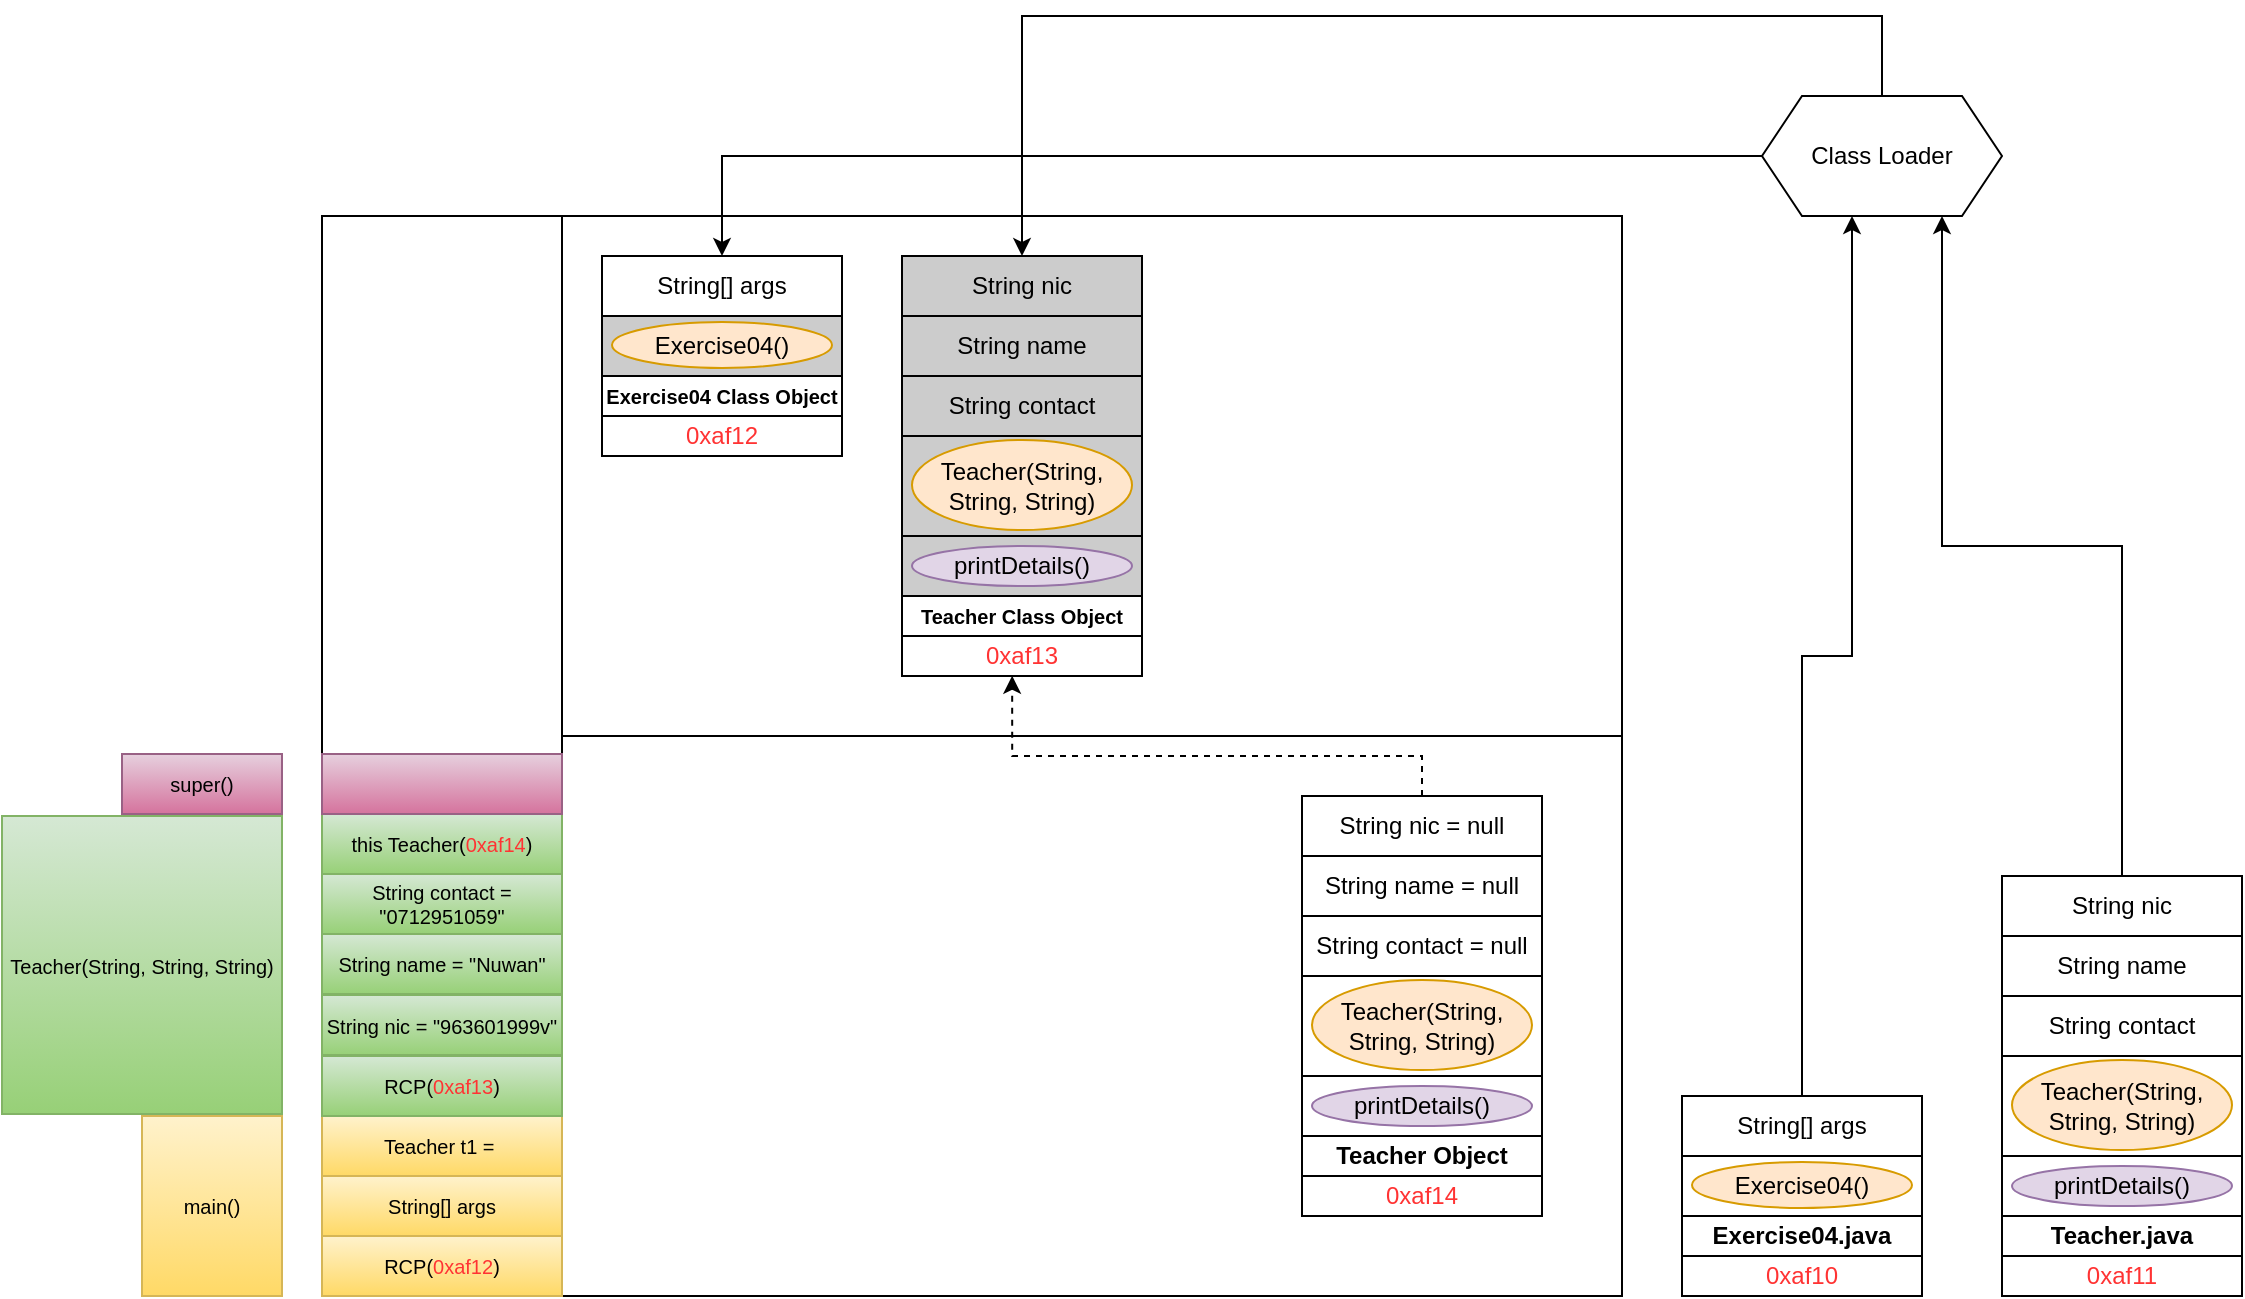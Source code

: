 <mxfile version="20.8.16" type="device" pages="5"><diagram name="Phase-01" id="k9wKYq1yU8xnN3TE1ccd"><mxGraphModel dx="1816" dy="1657" grid="1" gridSize="10" guides="1" tooltips="1" connect="1" arrows="1" fold="1" page="1" pageScale="1" pageWidth="827" pageHeight="1169" math="0" shadow="0"><root><mxCell id="0"/><mxCell id="1" parent="0"/><mxCell id="n6LEXvTkswnOTvqqUhTq-52" style="edgeStyle=orthogonalEdgeStyle;rounded=0;orthogonalLoop=1;jettySize=auto;html=1;entryX=0.75;entryY=1;entryDx=0;entryDy=0;entryPerimeter=0;fontSize=10;fontColor=#000000;" edge="1" parent="1" source="n6LEXvTkswnOTvqqUhTq-1" target="n6LEXvTkswnOTvqqUhTq-18"><mxGeometry relative="1" as="geometry"/></mxCell><mxCell id="n6LEXvTkswnOTvqqUhTq-1" value="String nic" style="rounded=0;whiteSpace=wrap;html=1;" vertex="1" parent="1"><mxGeometry x="810" y="350" width="120" height="30" as="geometry"/></mxCell><mxCell id="n6LEXvTkswnOTvqqUhTq-2" value="String name" style="rounded=0;whiteSpace=wrap;html=1;" vertex="1" parent="1"><mxGeometry x="810" y="380" width="120" height="30" as="geometry"/></mxCell><mxCell id="n6LEXvTkswnOTvqqUhTq-3" value="String contact" style="rounded=0;whiteSpace=wrap;html=1;" vertex="1" parent="1"><mxGeometry x="810" y="410" width="120" height="30" as="geometry"/></mxCell><mxCell id="n6LEXvTkswnOTvqqUhTq-4" value="" style="rounded=0;whiteSpace=wrap;html=1;" vertex="1" parent="1"><mxGeometry x="810" y="440" width="120" height="50" as="geometry"/></mxCell><mxCell id="n6LEXvTkswnOTvqqUhTq-5" value="Teacher(String, String, String)" style="ellipse;whiteSpace=wrap;html=1;fillColor=#ffe6cc;strokeColor=#d79b00;" vertex="1" parent="1"><mxGeometry x="815" y="442" width="110" height="45" as="geometry"/></mxCell><mxCell id="n6LEXvTkswnOTvqqUhTq-6" value="" style="rounded=0;whiteSpace=wrap;html=1;" vertex="1" parent="1"><mxGeometry x="810" y="490" width="120" height="30" as="geometry"/></mxCell><mxCell id="n6LEXvTkswnOTvqqUhTq-7" value="printDetails()" style="ellipse;whiteSpace=wrap;html=1;fillColor=#e1d5e7;strokeColor=#9673a6;" vertex="1" parent="1"><mxGeometry x="815" y="495" width="110" height="20" as="geometry"/></mxCell><mxCell id="n6LEXvTkswnOTvqqUhTq-8" value="&lt;b&gt;Teacher.java&lt;/b&gt;" style="rounded=0;whiteSpace=wrap;html=1;" vertex="1" parent="1"><mxGeometry x="810" y="520" width="120" height="20" as="geometry"/></mxCell><mxCell id="n6LEXvTkswnOTvqqUhTq-9" value="&lt;font color=&quot;#ff3333&quot;&gt;0xaf11&lt;/font&gt;" style="rounded=0;whiteSpace=wrap;html=1;" vertex="1" parent="1"><mxGeometry x="810" y="540" width="120" height="20" as="geometry"/></mxCell><mxCell id="n6LEXvTkswnOTvqqUhTq-24" style="edgeStyle=orthogonalEdgeStyle;rounded=0;orthogonalLoop=1;jettySize=auto;html=1;entryX=0.375;entryY=1;entryDx=0;entryDy=0;fontColor=#000000;" edge="1" parent="1" source="n6LEXvTkswnOTvqqUhTq-10" target="n6LEXvTkswnOTvqqUhTq-18"><mxGeometry relative="1" as="geometry"/></mxCell><mxCell id="n6LEXvTkswnOTvqqUhTq-10" value="String[] args" style="rounded=0;whiteSpace=wrap;html=1;" vertex="1" parent="1"><mxGeometry x="650" y="460" width="120" height="30" as="geometry"/></mxCell><mxCell id="n6LEXvTkswnOTvqqUhTq-11" value="" style="rounded=0;whiteSpace=wrap;html=1;" vertex="1" parent="1"><mxGeometry x="650" y="490" width="120" height="30" as="geometry"/></mxCell><mxCell id="n6LEXvTkswnOTvqqUhTq-12" value="&lt;b&gt;Exercise04.java&lt;/b&gt;" style="rounded=0;whiteSpace=wrap;html=1;" vertex="1" parent="1"><mxGeometry x="650" y="520" width="120" height="20" as="geometry"/></mxCell><mxCell id="n6LEXvTkswnOTvqqUhTq-13" value="&lt;font color=&quot;#ff3333&quot;&gt;0xaf10&lt;/font&gt;" style="rounded=0;whiteSpace=wrap;html=1;" vertex="1" parent="1"><mxGeometry x="650" y="540" width="120" height="20" as="geometry"/></mxCell><mxCell id="n6LEXvTkswnOTvqqUhTq-14" value="Exercise04()" style="ellipse;whiteSpace=wrap;html=1;fillColor=#ffe6cc;strokeColor=#d79b00;" vertex="1" parent="1"><mxGeometry x="655" y="493" width="110" height="23" as="geometry"/></mxCell><mxCell id="n6LEXvTkswnOTvqqUhTq-15" value="" style="rounded=0;whiteSpace=wrap;html=1;fontColor=#FF3333;" vertex="1" parent="1"><mxGeometry x="-30" y="60" width="650" height="500" as="geometry"/></mxCell><mxCell id="n6LEXvTkswnOTvqqUhTq-16" value="" style="rounded=0;whiteSpace=wrap;html=1;fontColor=#FF3333;" vertex="1" parent="1"><mxGeometry x="-30" y="20" width="120" height="540" as="geometry"/></mxCell><mxCell id="n6LEXvTkswnOTvqqUhTq-17" value="" style="rounded=0;whiteSpace=wrap;html=1;fontColor=#FF3333;" vertex="1" parent="1"><mxGeometry x="90" y="20" width="530" height="260" as="geometry"/></mxCell><mxCell id="n6LEXvTkswnOTvqqUhTq-40" style="edgeStyle=orthogonalEdgeStyle;rounded=0;orthogonalLoop=1;jettySize=auto;html=1;fontSize=10;fontColor=#000000;" edge="1" parent="1" source="n6LEXvTkswnOTvqqUhTq-18" target="n6LEXvTkswnOTvqqUhTq-35"><mxGeometry relative="1" as="geometry"/></mxCell><mxCell id="n6LEXvTkswnOTvqqUhTq-50" style="edgeStyle=orthogonalEdgeStyle;rounded=0;orthogonalLoop=1;jettySize=auto;html=1;entryX=0.5;entryY=0;entryDx=0;entryDy=0;fontSize=10;fontColor=#000000;" edge="1" parent="1" source="n6LEXvTkswnOTvqqUhTq-18" target="n6LEXvTkswnOTvqqUhTq-41"><mxGeometry relative="1" as="geometry"><Array as="points"><mxPoint x="750" y="-80"/><mxPoint x="320" y="-80"/></Array></mxGeometry></mxCell><mxCell id="n6LEXvTkswnOTvqqUhTq-18" value="&lt;font color=&quot;#000000&quot;&gt;Class Loader&lt;/font&gt;" style="shape=hexagon;perimeter=hexagonPerimeter2;whiteSpace=wrap;html=1;fixedSize=1;fontColor=#FF3333;" vertex="1" parent="1"><mxGeometry x="690" y="-40" width="120" height="60" as="geometry"/></mxCell><mxCell id="n6LEXvTkswnOTvqqUhTq-35" value="String[] args" style="rounded=0;whiteSpace=wrap;html=1;" vertex="1" parent="1"><mxGeometry x="110" y="40" width="120" height="30" as="geometry"/></mxCell><mxCell id="n6LEXvTkswnOTvqqUhTq-36" value="" style="rounded=0;whiteSpace=wrap;html=1;fillColor=#CCCCCC;" vertex="1" parent="1"><mxGeometry x="110" y="70" width="120" height="30" as="geometry"/></mxCell><mxCell id="n6LEXvTkswnOTvqqUhTq-37" value="&lt;b&gt;&lt;font style=&quot;font-size: 10px;&quot;&gt;Exercise04 Class Object&lt;/font&gt;&lt;/b&gt;" style="rounded=0;whiteSpace=wrap;html=1;" vertex="1" parent="1"><mxGeometry x="110" y="100" width="120" height="20" as="geometry"/></mxCell><mxCell id="n6LEXvTkswnOTvqqUhTq-38" value="&lt;font color=&quot;#ff3333&quot;&gt;0xaf12&lt;/font&gt;" style="rounded=0;whiteSpace=wrap;html=1;" vertex="1" parent="1"><mxGeometry x="110" y="120" width="120" height="20" as="geometry"/></mxCell><mxCell id="n6LEXvTkswnOTvqqUhTq-39" value="Exercise04()" style="ellipse;whiteSpace=wrap;html=1;fillColor=#ffe6cc;strokeColor=#d79b00;" vertex="1" parent="1"><mxGeometry x="115" y="73" width="110" height="23" as="geometry"/></mxCell><mxCell id="n6LEXvTkswnOTvqqUhTq-41" value="String nic" style="rounded=0;whiteSpace=wrap;html=1;fillColor=#CCCCCC;" vertex="1" parent="1"><mxGeometry x="260" y="40" width="120" height="30" as="geometry"/></mxCell><mxCell id="n6LEXvTkswnOTvqqUhTq-42" value="String name" style="rounded=0;whiteSpace=wrap;html=1;fillColor=#CCCCCC;" vertex="1" parent="1"><mxGeometry x="260" y="70" width="120" height="30" as="geometry"/></mxCell><mxCell id="n6LEXvTkswnOTvqqUhTq-43" value="String contact" style="rounded=0;whiteSpace=wrap;html=1;fillColor=#CCCCCC;" vertex="1" parent="1"><mxGeometry x="260" y="100" width="120" height="30" as="geometry"/></mxCell><mxCell id="n6LEXvTkswnOTvqqUhTq-44" value="" style="rounded=0;whiteSpace=wrap;html=1;fillColor=#CCCCCC;" vertex="1" parent="1"><mxGeometry x="260" y="130" width="120" height="50" as="geometry"/></mxCell><mxCell id="n6LEXvTkswnOTvqqUhTq-45" value="Teacher(String, String, String)" style="ellipse;whiteSpace=wrap;html=1;fillColor=#ffe6cc;strokeColor=#d79b00;" vertex="1" parent="1"><mxGeometry x="265" y="132" width="110" height="45" as="geometry"/></mxCell><mxCell id="n6LEXvTkswnOTvqqUhTq-46" value="" style="rounded=0;whiteSpace=wrap;html=1;fillColor=#CCCCCC;" vertex="1" parent="1"><mxGeometry x="260" y="180" width="120" height="30" as="geometry"/></mxCell><mxCell id="n6LEXvTkswnOTvqqUhTq-47" value="printDetails()" style="ellipse;whiteSpace=wrap;html=1;fillColor=#e1d5e7;strokeColor=#9673a6;" vertex="1" parent="1"><mxGeometry x="265" y="185" width="110" height="20" as="geometry"/></mxCell><mxCell id="n6LEXvTkswnOTvqqUhTq-48" value="&lt;b&gt;&lt;font style=&quot;font-size: 10px;&quot;&gt;Teacher Class Object&lt;/font&gt;&lt;/b&gt;" style="rounded=0;whiteSpace=wrap;html=1;" vertex="1" parent="1"><mxGeometry x="260" y="210" width="120" height="20" as="geometry"/></mxCell><mxCell id="n6LEXvTkswnOTvqqUhTq-49" value="&lt;font color=&quot;#ff3333&quot;&gt;0xaf13&lt;/font&gt;" style="rounded=0;whiteSpace=wrap;html=1;" vertex="1" parent="1"><mxGeometry x="260" y="230" width="120" height="20" as="geometry"/></mxCell><mxCell id="n6LEXvTkswnOTvqqUhTq-53" value="RCP(&lt;font color=&quot;#ff3333&quot;&gt;0xaf12&lt;/font&gt;)" style="rounded=0;whiteSpace=wrap;html=1;fontSize=10;fillColor=#fff2cc;gradientColor=#ffd966;strokeColor=#d6b656;" vertex="1" parent="1"><mxGeometry x="-30" y="530" width="120" height="30" as="geometry"/></mxCell><mxCell id="n6LEXvTkswnOTvqqUhTq-54" value="String[] args" style="rounded=0;whiteSpace=wrap;html=1;fontSize=10;fillColor=#fff2cc;gradientColor=#ffd966;strokeColor=#d6b656;" vertex="1" parent="1"><mxGeometry x="-30" y="500" width="120" height="30" as="geometry"/></mxCell><mxCell id="n6LEXvTkswnOTvqqUhTq-55" value="&lt;font color=&quot;#000000&quot;&gt;main()&lt;/font&gt;" style="rounded=0;whiteSpace=wrap;html=1;fontSize=10;fillColor=#fff2cc;gradientColor=#ffd966;strokeColor=#d6b656;" vertex="1" parent="1"><mxGeometry x="-120" y="470" width="70" height="90" as="geometry"/></mxCell><mxCell id="n6LEXvTkswnOTvqqUhTq-56" value="Teacher t1 =&amp;nbsp;" style="rounded=0;whiteSpace=wrap;html=1;fontSize=10;fillColor=#fff2cc;gradientColor=#ffd966;strokeColor=#d6b656;" vertex="1" parent="1"><mxGeometry x="-30" y="470" width="120" height="30" as="geometry"/></mxCell><mxCell id="YOU7TlZPV3xh6bEnDvar-1" style="edgeStyle=orthogonalEdgeStyle;rounded=0;orthogonalLoop=1;jettySize=auto;html=1;entryX=0.459;entryY=0.995;entryDx=0;entryDy=0;entryPerimeter=0;fontSize=10;fontColor=#FF3333;dashed=1;" edge="1" parent="1" source="n6LEXvTkswnOTvqqUhTq-57" target="n6LEXvTkswnOTvqqUhTq-49"><mxGeometry relative="1" as="geometry"><Array as="points"><mxPoint x="520" y="290"/><mxPoint x="315" y="290"/></Array></mxGeometry></mxCell><mxCell id="n6LEXvTkswnOTvqqUhTq-57" value="String nic = null" style="rounded=0;whiteSpace=wrap;html=1;" vertex="1" parent="1"><mxGeometry x="460" y="310" width="120" height="30" as="geometry"/></mxCell><mxCell id="n6LEXvTkswnOTvqqUhTq-58" value="String name = null" style="rounded=0;whiteSpace=wrap;html=1;" vertex="1" parent="1"><mxGeometry x="460" y="340" width="120" height="30" as="geometry"/></mxCell><mxCell id="n6LEXvTkswnOTvqqUhTq-59" value="String contact = null" style="rounded=0;whiteSpace=wrap;html=1;" vertex="1" parent="1"><mxGeometry x="460" y="370" width="120" height="30" as="geometry"/></mxCell><mxCell id="n6LEXvTkswnOTvqqUhTq-60" value="" style="rounded=0;whiteSpace=wrap;html=1;" vertex="1" parent="1"><mxGeometry x="460" y="400" width="120" height="50" as="geometry"/></mxCell><mxCell id="n6LEXvTkswnOTvqqUhTq-61" value="Teacher(String, String, String)" style="ellipse;whiteSpace=wrap;html=1;fillColor=#ffe6cc;strokeColor=#d79b00;" vertex="1" parent="1"><mxGeometry x="465" y="402" width="110" height="45" as="geometry"/></mxCell><mxCell id="n6LEXvTkswnOTvqqUhTq-62" value="" style="rounded=0;whiteSpace=wrap;html=1;" vertex="1" parent="1"><mxGeometry x="460" y="450" width="120" height="30" as="geometry"/></mxCell><mxCell id="n6LEXvTkswnOTvqqUhTq-63" value="printDetails()" style="ellipse;whiteSpace=wrap;html=1;fillColor=#e1d5e7;strokeColor=#9673a6;" vertex="1" parent="1"><mxGeometry x="465" y="455" width="110" height="20" as="geometry"/></mxCell><mxCell id="n6LEXvTkswnOTvqqUhTq-64" value="&lt;b&gt;Teacher Object&lt;/b&gt;" style="rounded=0;whiteSpace=wrap;html=1;" vertex="1" parent="1"><mxGeometry x="460" y="480" width="120" height="20" as="geometry"/></mxCell><mxCell id="n6LEXvTkswnOTvqqUhTq-65" value="&lt;font color=&quot;#ff3333&quot;&gt;0xaf14&lt;/font&gt;" style="rounded=0;whiteSpace=wrap;html=1;" vertex="1" parent="1"><mxGeometry x="460" y="500" width="120" height="20" as="geometry"/></mxCell><mxCell id="n6LEXvTkswnOTvqqUhTq-66" value="RCP(&lt;font color=&quot;#ff3333&quot;&gt;0xaf13&lt;/font&gt;)" style="rounded=0;whiteSpace=wrap;html=1;fontSize=10;fillColor=#d5e8d4;gradientColor=#97d077;strokeColor=#82b366;" vertex="1" parent="1"><mxGeometry x="-30" y="440" width="120" height="30" as="geometry"/></mxCell><mxCell id="n6LEXvTkswnOTvqqUhTq-67" value="this Teacher(&lt;font color=&quot;#ff3333&quot;&gt;0xaf14&lt;/font&gt;)" style="rounded=0;whiteSpace=wrap;html=1;fontSize=10;fillColor=#d5e8d4;gradientColor=#97d077;strokeColor=#82b366;" vertex="1" parent="1"><mxGeometry x="-30" y="319" width="120" height="30" as="geometry"/></mxCell><mxCell id="n6LEXvTkswnOTvqqUhTq-68" value="String contact = &quot;0712951059&quot;" style="rounded=0;whiteSpace=wrap;html=1;fontSize=10;fillColor=#d5e8d4;gradientColor=#97d077;strokeColor=#82b366;" vertex="1" parent="1"><mxGeometry x="-30" y="349" width="120" height="30" as="geometry"/></mxCell><mxCell id="n6LEXvTkswnOTvqqUhTq-69" value="String name = &quot;Nuwan&quot;" style="rounded=0;whiteSpace=wrap;html=1;fontSize=10;fillColor=#d5e8d4;gradientColor=#97d077;strokeColor=#82b366;" vertex="1" parent="1"><mxGeometry x="-30" y="379" width="120" height="30" as="geometry"/></mxCell><mxCell id="n6LEXvTkswnOTvqqUhTq-70" value="String nic = &quot;963601999v&quot;" style="rounded=0;whiteSpace=wrap;html=1;fontSize=10;fillColor=#d5e8d4;gradientColor=#97d077;strokeColor=#82b366;" vertex="1" parent="1"><mxGeometry x="-30" y="409.5" width="120" height="30" as="geometry"/></mxCell><mxCell id="n6LEXvTkswnOTvqqUhTq-71" value="&lt;font color=&quot;#000000&quot;&gt;Teacher(String, String, String)&lt;/font&gt;" style="rounded=0;whiteSpace=wrap;html=1;fontSize=10;fillColor=#d5e8d4;gradientColor=#97d077;strokeColor=#82b366;" vertex="1" parent="1"><mxGeometry x="-190" y="320" width="140" height="149" as="geometry"/></mxCell><mxCell id="n6LEXvTkswnOTvqqUhTq-72" value="" style="rounded=0;whiteSpace=wrap;html=1;fontSize=10;fillColor=#e6d0de;gradientColor=#d5739d;strokeColor=#996185;" vertex="1" parent="1"><mxGeometry x="-30" y="289" width="120" height="30" as="geometry"/></mxCell><mxCell id="n6LEXvTkswnOTvqqUhTq-73" value="super()" style="rounded=0;whiteSpace=wrap;html=1;fontSize=10;fillColor=#e6d0de;gradientColor=#d5739d;strokeColor=#996185;" vertex="1" parent="1"><mxGeometry x="-130" y="289" width="80" height="30" as="geometry"/></mxCell></root></mxGraphModel></diagram><diagram name="Phase-02" id="aXmpuFXms3IyX5irMwwC"><mxGraphModel dx="1816" dy="1657" grid="1" gridSize="10" guides="1" tooltips="1" connect="1" arrows="1" fold="1" page="1" pageScale="1" pageWidth="827" pageHeight="1169" math="0" shadow="0"><root><mxCell id="b-dQH3dsIPuP7foOH5Ob-0"/><mxCell id="b-dQH3dsIPuP7foOH5Ob-1" parent="b-dQH3dsIPuP7foOH5Ob-0"/><mxCell id="b-dQH3dsIPuP7foOH5Ob-2" style="edgeStyle=orthogonalEdgeStyle;rounded=0;orthogonalLoop=1;jettySize=auto;html=1;entryX=0.75;entryY=1;entryDx=0;entryDy=0;entryPerimeter=0;fontSize=10;fontColor=#000000;" edge="1" parent="b-dQH3dsIPuP7foOH5Ob-1" source="b-dQH3dsIPuP7foOH5Ob-3" target="b-dQH3dsIPuP7foOH5Ob-23"><mxGeometry relative="1" as="geometry"/></mxCell><mxCell id="b-dQH3dsIPuP7foOH5Ob-3" value="String nic" style="rounded=0;whiteSpace=wrap;html=1;" vertex="1" parent="b-dQH3dsIPuP7foOH5Ob-1"><mxGeometry x="810" y="350" width="120" height="30" as="geometry"/></mxCell><mxCell id="b-dQH3dsIPuP7foOH5Ob-4" value="String name" style="rounded=0;whiteSpace=wrap;html=1;" vertex="1" parent="b-dQH3dsIPuP7foOH5Ob-1"><mxGeometry x="810" y="380" width="120" height="30" as="geometry"/></mxCell><mxCell id="b-dQH3dsIPuP7foOH5Ob-5" value="String contact" style="rounded=0;whiteSpace=wrap;html=1;" vertex="1" parent="b-dQH3dsIPuP7foOH5Ob-1"><mxGeometry x="810" y="410" width="120" height="30" as="geometry"/></mxCell><mxCell id="b-dQH3dsIPuP7foOH5Ob-6" value="" style="rounded=0;whiteSpace=wrap;html=1;" vertex="1" parent="b-dQH3dsIPuP7foOH5Ob-1"><mxGeometry x="810" y="440" width="120" height="50" as="geometry"/></mxCell><mxCell id="b-dQH3dsIPuP7foOH5Ob-7" value="Teacher(String, String, String)" style="ellipse;whiteSpace=wrap;html=1;fillColor=#ffe6cc;strokeColor=#d79b00;" vertex="1" parent="b-dQH3dsIPuP7foOH5Ob-1"><mxGeometry x="815" y="442" width="110" height="45" as="geometry"/></mxCell><mxCell id="b-dQH3dsIPuP7foOH5Ob-8" value="" style="rounded=0;whiteSpace=wrap;html=1;" vertex="1" parent="b-dQH3dsIPuP7foOH5Ob-1"><mxGeometry x="810" y="490" width="120" height="30" as="geometry"/></mxCell><mxCell id="b-dQH3dsIPuP7foOH5Ob-9" value="printDetails()" style="ellipse;whiteSpace=wrap;html=1;fillColor=#e1d5e7;strokeColor=#9673a6;" vertex="1" parent="b-dQH3dsIPuP7foOH5Ob-1"><mxGeometry x="815" y="495" width="110" height="20" as="geometry"/></mxCell><mxCell id="b-dQH3dsIPuP7foOH5Ob-10" value="&lt;b&gt;Teacher.java&lt;/b&gt;" style="rounded=0;whiteSpace=wrap;html=1;" vertex="1" parent="b-dQH3dsIPuP7foOH5Ob-1"><mxGeometry x="810" y="520" width="120" height="20" as="geometry"/></mxCell><mxCell id="b-dQH3dsIPuP7foOH5Ob-11" value="&lt;font color=&quot;#ff3333&quot;&gt;0xaf11&lt;/font&gt;" style="rounded=0;whiteSpace=wrap;html=1;" vertex="1" parent="b-dQH3dsIPuP7foOH5Ob-1"><mxGeometry x="810" y="540" width="120" height="20" as="geometry"/></mxCell><mxCell id="b-dQH3dsIPuP7foOH5Ob-12" style="edgeStyle=orthogonalEdgeStyle;rounded=0;orthogonalLoop=1;jettySize=auto;html=1;entryX=0.375;entryY=1;entryDx=0;entryDy=0;fontColor=#000000;" edge="1" parent="b-dQH3dsIPuP7foOH5Ob-1" source="b-dQH3dsIPuP7foOH5Ob-13" target="b-dQH3dsIPuP7foOH5Ob-23"><mxGeometry relative="1" as="geometry"/></mxCell><mxCell id="b-dQH3dsIPuP7foOH5Ob-13" value="String[] args" style="rounded=0;whiteSpace=wrap;html=1;" vertex="1" parent="b-dQH3dsIPuP7foOH5Ob-1"><mxGeometry x="650" y="460" width="120" height="30" as="geometry"/></mxCell><mxCell id="b-dQH3dsIPuP7foOH5Ob-14" value="" style="rounded=0;whiteSpace=wrap;html=1;" vertex="1" parent="b-dQH3dsIPuP7foOH5Ob-1"><mxGeometry x="650" y="490" width="120" height="30" as="geometry"/></mxCell><mxCell id="b-dQH3dsIPuP7foOH5Ob-15" value="&lt;b&gt;Exercise04.java&lt;/b&gt;" style="rounded=0;whiteSpace=wrap;html=1;" vertex="1" parent="b-dQH3dsIPuP7foOH5Ob-1"><mxGeometry x="650" y="520" width="120" height="20" as="geometry"/></mxCell><mxCell id="b-dQH3dsIPuP7foOH5Ob-16" value="&lt;font color=&quot;#ff3333&quot;&gt;0xaf10&lt;/font&gt;" style="rounded=0;whiteSpace=wrap;html=1;" vertex="1" parent="b-dQH3dsIPuP7foOH5Ob-1"><mxGeometry x="650" y="540" width="120" height="20" as="geometry"/></mxCell><mxCell id="b-dQH3dsIPuP7foOH5Ob-17" value="Exercise04()" style="ellipse;whiteSpace=wrap;html=1;fillColor=#ffe6cc;strokeColor=#d79b00;" vertex="1" parent="b-dQH3dsIPuP7foOH5Ob-1"><mxGeometry x="655" y="493" width="110" height="23" as="geometry"/></mxCell><mxCell id="b-dQH3dsIPuP7foOH5Ob-18" value="" style="rounded=0;whiteSpace=wrap;html=1;fontColor=#FF3333;" vertex="1" parent="b-dQH3dsIPuP7foOH5Ob-1"><mxGeometry x="-30" y="60" width="650" height="500" as="geometry"/></mxCell><mxCell id="b-dQH3dsIPuP7foOH5Ob-19" value="" style="rounded=0;whiteSpace=wrap;html=1;fontColor=#FF3333;" vertex="1" parent="b-dQH3dsIPuP7foOH5Ob-1"><mxGeometry x="-30" y="20" width="120" height="540" as="geometry"/></mxCell><mxCell id="b-dQH3dsIPuP7foOH5Ob-20" value="" style="rounded=0;whiteSpace=wrap;html=1;fontColor=#FF3333;" vertex="1" parent="b-dQH3dsIPuP7foOH5Ob-1"><mxGeometry x="90" y="20" width="530" height="260" as="geometry"/></mxCell><mxCell id="b-dQH3dsIPuP7foOH5Ob-21" style="edgeStyle=orthogonalEdgeStyle;rounded=0;orthogonalLoop=1;jettySize=auto;html=1;fontSize=10;fontColor=#000000;" edge="1" parent="b-dQH3dsIPuP7foOH5Ob-1" source="b-dQH3dsIPuP7foOH5Ob-23" target="b-dQH3dsIPuP7foOH5Ob-24"><mxGeometry relative="1" as="geometry"/></mxCell><mxCell id="b-dQH3dsIPuP7foOH5Ob-22" style="edgeStyle=orthogonalEdgeStyle;rounded=0;orthogonalLoop=1;jettySize=auto;html=1;entryX=0.5;entryY=0;entryDx=0;entryDy=0;fontSize=10;fontColor=#000000;" edge="1" parent="b-dQH3dsIPuP7foOH5Ob-1" source="b-dQH3dsIPuP7foOH5Ob-23" target="b-dQH3dsIPuP7foOH5Ob-29"><mxGeometry relative="1" as="geometry"><Array as="points"><mxPoint x="750" y="-80"/><mxPoint x="320" y="-80"/></Array></mxGeometry></mxCell><mxCell id="b-dQH3dsIPuP7foOH5Ob-23" value="&lt;font color=&quot;#000000&quot;&gt;Class Loader&lt;/font&gt;" style="shape=hexagon;perimeter=hexagonPerimeter2;whiteSpace=wrap;html=1;fixedSize=1;fontColor=#FF3333;" vertex="1" parent="b-dQH3dsIPuP7foOH5Ob-1"><mxGeometry x="690" y="-40" width="120" height="60" as="geometry"/></mxCell><mxCell id="b-dQH3dsIPuP7foOH5Ob-24" value="String[] args" style="rounded=0;whiteSpace=wrap;html=1;" vertex="1" parent="b-dQH3dsIPuP7foOH5Ob-1"><mxGeometry x="110" y="40" width="120" height="30" as="geometry"/></mxCell><mxCell id="b-dQH3dsIPuP7foOH5Ob-25" value="" style="rounded=0;whiteSpace=wrap;html=1;fillColor=#CCCCCC;" vertex="1" parent="b-dQH3dsIPuP7foOH5Ob-1"><mxGeometry x="110" y="70" width="120" height="30" as="geometry"/></mxCell><mxCell id="b-dQH3dsIPuP7foOH5Ob-26" value="&lt;b&gt;&lt;font style=&quot;font-size: 10px;&quot;&gt;Exercise04 Class Object&lt;/font&gt;&lt;/b&gt;" style="rounded=0;whiteSpace=wrap;html=1;" vertex="1" parent="b-dQH3dsIPuP7foOH5Ob-1"><mxGeometry x="110" y="100" width="120" height="20" as="geometry"/></mxCell><mxCell id="b-dQH3dsIPuP7foOH5Ob-27" value="&lt;font color=&quot;#ff3333&quot;&gt;0xaf12&lt;/font&gt;" style="rounded=0;whiteSpace=wrap;html=1;" vertex="1" parent="b-dQH3dsIPuP7foOH5Ob-1"><mxGeometry x="110" y="120" width="120" height="20" as="geometry"/></mxCell><mxCell id="b-dQH3dsIPuP7foOH5Ob-28" value="Exercise04()" style="ellipse;whiteSpace=wrap;html=1;fillColor=#ffe6cc;strokeColor=#d79b00;" vertex="1" parent="b-dQH3dsIPuP7foOH5Ob-1"><mxGeometry x="115" y="73" width="110" height="23" as="geometry"/></mxCell><mxCell id="b-dQH3dsIPuP7foOH5Ob-29" value="String nic" style="rounded=0;whiteSpace=wrap;html=1;fillColor=#CCCCCC;" vertex="1" parent="b-dQH3dsIPuP7foOH5Ob-1"><mxGeometry x="260" y="40" width="120" height="30" as="geometry"/></mxCell><mxCell id="b-dQH3dsIPuP7foOH5Ob-30" value="String name" style="rounded=0;whiteSpace=wrap;html=1;fillColor=#CCCCCC;" vertex="1" parent="b-dQH3dsIPuP7foOH5Ob-1"><mxGeometry x="260" y="70" width="120" height="30" as="geometry"/></mxCell><mxCell id="b-dQH3dsIPuP7foOH5Ob-31" value="String contact" style="rounded=0;whiteSpace=wrap;html=1;fillColor=#CCCCCC;" vertex="1" parent="b-dQH3dsIPuP7foOH5Ob-1"><mxGeometry x="260" y="100" width="120" height="30" as="geometry"/></mxCell><mxCell id="b-dQH3dsIPuP7foOH5Ob-32" value="" style="rounded=0;whiteSpace=wrap;html=1;fillColor=#CCCCCC;" vertex="1" parent="b-dQH3dsIPuP7foOH5Ob-1"><mxGeometry x="260" y="130" width="120" height="50" as="geometry"/></mxCell><mxCell id="b-dQH3dsIPuP7foOH5Ob-33" value="Teacher(String, String, String)" style="ellipse;whiteSpace=wrap;html=1;fillColor=#ffe6cc;strokeColor=#d79b00;" vertex="1" parent="b-dQH3dsIPuP7foOH5Ob-1"><mxGeometry x="265" y="132" width="110" height="45" as="geometry"/></mxCell><mxCell id="b-dQH3dsIPuP7foOH5Ob-34" value="" style="rounded=0;whiteSpace=wrap;html=1;fillColor=#CCCCCC;" vertex="1" parent="b-dQH3dsIPuP7foOH5Ob-1"><mxGeometry x="260" y="180" width="120" height="30" as="geometry"/></mxCell><mxCell id="b-dQH3dsIPuP7foOH5Ob-35" value="printDetails()" style="ellipse;whiteSpace=wrap;html=1;fillColor=#e1d5e7;strokeColor=#9673a6;" vertex="1" parent="b-dQH3dsIPuP7foOH5Ob-1"><mxGeometry x="265" y="185" width="110" height="20" as="geometry"/></mxCell><mxCell id="b-dQH3dsIPuP7foOH5Ob-36" value="&lt;b&gt;&lt;font style=&quot;font-size: 10px;&quot;&gt;Teacher Class Object&lt;/font&gt;&lt;/b&gt;" style="rounded=0;whiteSpace=wrap;html=1;" vertex="1" parent="b-dQH3dsIPuP7foOH5Ob-1"><mxGeometry x="260" y="210" width="120" height="20" as="geometry"/></mxCell><mxCell id="b-dQH3dsIPuP7foOH5Ob-37" value="&lt;font color=&quot;#ff3333&quot;&gt;0xaf13&lt;/font&gt;" style="rounded=0;whiteSpace=wrap;html=1;" vertex="1" parent="b-dQH3dsIPuP7foOH5Ob-1"><mxGeometry x="260" y="230" width="120" height="20" as="geometry"/></mxCell><mxCell id="b-dQH3dsIPuP7foOH5Ob-38" value="RCP(&lt;font color=&quot;#ff3333&quot;&gt;0xaf12&lt;/font&gt;)" style="rounded=0;whiteSpace=wrap;html=1;fontSize=10;fillColor=#fff2cc;gradientColor=#ffd966;strokeColor=#d6b656;" vertex="1" parent="b-dQH3dsIPuP7foOH5Ob-1"><mxGeometry x="-30" y="530" width="120" height="30" as="geometry"/></mxCell><mxCell id="b-dQH3dsIPuP7foOH5Ob-39" value="String[] args" style="rounded=0;whiteSpace=wrap;html=1;fontSize=10;fillColor=#fff2cc;gradientColor=#ffd966;strokeColor=#d6b656;" vertex="1" parent="b-dQH3dsIPuP7foOH5Ob-1"><mxGeometry x="-30" y="500" width="120" height="30" as="geometry"/></mxCell><mxCell id="b-dQH3dsIPuP7foOH5Ob-40" value="&lt;font color=&quot;#000000&quot;&gt;main()&lt;/font&gt;" style="rounded=0;whiteSpace=wrap;html=1;fontSize=10;fillColor=#fff2cc;gradientColor=#ffd966;strokeColor=#d6b656;" vertex="1" parent="b-dQH3dsIPuP7foOH5Ob-1"><mxGeometry x="-120" y="470" width="70" height="90" as="geometry"/></mxCell><mxCell id="b-dQH3dsIPuP7foOH5Ob-41" value="Teacher t1 =&amp;nbsp;" style="rounded=0;whiteSpace=wrap;html=1;fontSize=10;fillColor=#fff2cc;gradientColor=#ffd966;strokeColor=#d6b656;" vertex="1" parent="b-dQH3dsIPuP7foOH5Ob-1"><mxGeometry x="-30" y="470" width="120" height="30" as="geometry"/></mxCell><mxCell id="uk2-AhhQZQM5iecOxSEO-0" style="edgeStyle=orthogonalEdgeStyle;rounded=0;orthogonalLoop=1;jettySize=auto;html=1;entryX=0.5;entryY=1;entryDx=0;entryDy=0;dashed=1;fontSize=10;fontColor=#FF3333;" edge="1" parent="b-dQH3dsIPuP7foOH5Ob-1" source="b-dQH3dsIPuP7foOH5Ob-42" target="b-dQH3dsIPuP7foOH5Ob-37"><mxGeometry relative="1" as="geometry"><Array as="points"><mxPoint x="520" y="290"/><mxPoint x="320" y="290"/></Array></mxGeometry></mxCell><mxCell id="b-dQH3dsIPuP7foOH5Ob-42" value="String nic = &quot;963601999v&quot;" style="rounded=0;whiteSpace=wrap;html=1;" vertex="1" parent="b-dQH3dsIPuP7foOH5Ob-1"><mxGeometry x="460" y="310" width="120" height="30" as="geometry"/></mxCell><mxCell id="b-dQH3dsIPuP7foOH5Ob-43" value="String name = &quot;Nuwan&quot;" style="rounded=0;whiteSpace=wrap;html=1;" vertex="1" parent="b-dQH3dsIPuP7foOH5Ob-1"><mxGeometry x="460" y="340" width="120" height="30" as="geometry"/></mxCell><mxCell id="b-dQH3dsIPuP7foOH5Ob-44" value="String contact = &quot;0712951059&quot;" style="rounded=0;whiteSpace=wrap;html=1;" vertex="1" parent="b-dQH3dsIPuP7foOH5Ob-1"><mxGeometry x="460" y="370" width="120" height="30" as="geometry"/></mxCell><mxCell id="b-dQH3dsIPuP7foOH5Ob-45" value="" style="rounded=0;whiteSpace=wrap;html=1;" vertex="1" parent="b-dQH3dsIPuP7foOH5Ob-1"><mxGeometry x="460" y="400" width="120" height="50" as="geometry"/></mxCell><mxCell id="b-dQH3dsIPuP7foOH5Ob-46" value="Teacher(String, String, String)" style="ellipse;whiteSpace=wrap;html=1;fillColor=#ffe6cc;strokeColor=#d79b00;" vertex="1" parent="b-dQH3dsIPuP7foOH5Ob-1"><mxGeometry x="465" y="402" width="110" height="45" as="geometry"/></mxCell><mxCell id="b-dQH3dsIPuP7foOH5Ob-47" value="" style="rounded=0;whiteSpace=wrap;html=1;" vertex="1" parent="b-dQH3dsIPuP7foOH5Ob-1"><mxGeometry x="460" y="450" width="120" height="30" as="geometry"/></mxCell><mxCell id="b-dQH3dsIPuP7foOH5Ob-48" value="printDetails()" style="ellipse;whiteSpace=wrap;html=1;fillColor=#e1d5e7;strokeColor=#9673a6;" vertex="1" parent="b-dQH3dsIPuP7foOH5Ob-1"><mxGeometry x="465" y="455" width="110" height="20" as="geometry"/></mxCell><mxCell id="b-dQH3dsIPuP7foOH5Ob-49" value="&lt;b&gt;Teacher Object&lt;/b&gt;" style="rounded=0;whiteSpace=wrap;html=1;" vertex="1" parent="b-dQH3dsIPuP7foOH5Ob-1"><mxGeometry x="460" y="480" width="120" height="20" as="geometry"/></mxCell><mxCell id="b-dQH3dsIPuP7foOH5Ob-50" value="&lt;font color=&quot;#ff3333&quot;&gt;0xaf14&lt;/font&gt;" style="rounded=0;whiteSpace=wrap;html=1;" vertex="1" parent="b-dQH3dsIPuP7foOH5Ob-1"><mxGeometry x="460" y="500" width="120" height="20" as="geometry"/></mxCell><mxCell id="b-dQH3dsIPuP7foOH5Ob-51" value="RCP(&lt;font color=&quot;#ff3333&quot;&gt;0xaf13&lt;/font&gt;)" style="rounded=0;whiteSpace=wrap;html=1;fontSize=10;fillColor=#d5e8d4;gradientColor=#97d077;strokeColor=#82b366;" vertex="1" parent="b-dQH3dsIPuP7foOH5Ob-1"><mxGeometry x="-30" y="440" width="120" height="30" as="geometry"/></mxCell><mxCell id="b-dQH3dsIPuP7foOH5Ob-52" value="this Teacher(&lt;font color=&quot;#ff3333&quot;&gt;0xaf14&lt;/font&gt;)" style="rounded=0;whiteSpace=wrap;html=1;fontSize=10;fillColor=#d5e8d4;gradientColor=#97d077;strokeColor=#82b366;" vertex="1" parent="b-dQH3dsIPuP7foOH5Ob-1"><mxGeometry x="-30" y="319" width="120" height="30" as="geometry"/></mxCell><mxCell id="b-dQH3dsIPuP7foOH5Ob-53" value="String contact = &quot;0712951059&quot;" style="rounded=0;whiteSpace=wrap;html=1;fontSize=10;fillColor=#d5e8d4;gradientColor=#97d077;strokeColor=#82b366;" vertex="1" parent="b-dQH3dsIPuP7foOH5Ob-1"><mxGeometry x="-30" y="349" width="120" height="30" as="geometry"/></mxCell><mxCell id="b-dQH3dsIPuP7foOH5Ob-54" value="String name = &quot;Nuwan&quot;" style="rounded=0;whiteSpace=wrap;html=1;fontSize=10;fillColor=#d5e8d4;gradientColor=#97d077;strokeColor=#82b366;" vertex="1" parent="b-dQH3dsIPuP7foOH5Ob-1"><mxGeometry x="-30" y="379" width="120" height="30" as="geometry"/></mxCell><mxCell id="b-dQH3dsIPuP7foOH5Ob-55" value="String nic = &quot;963601999v&quot;" style="rounded=0;whiteSpace=wrap;html=1;fontSize=10;fillColor=#d5e8d4;gradientColor=#97d077;strokeColor=#82b366;" vertex="1" parent="b-dQH3dsIPuP7foOH5Ob-1"><mxGeometry x="-30" y="409.5" width="120" height="30" as="geometry"/></mxCell><mxCell id="b-dQH3dsIPuP7foOH5Ob-56" value="&lt;font color=&quot;#000000&quot;&gt;Teacher(String, String, String)&lt;/font&gt;" style="rounded=0;whiteSpace=wrap;html=1;fontSize=10;fillColor=#d5e8d4;gradientColor=#97d077;strokeColor=#82b366;" vertex="1" parent="b-dQH3dsIPuP7foOH5Ob-1"><mxGeometry x="-190" y="320" width="140" height="149" as="geometry"/></mxCell></root></mxGraphModel></diagram><diagram name="Phase-03" id="N4qVEqpe1H10uNEECQ7W"><mxGraphModel dx="2514" dy="2001" grid="1" gridSize="10" guides="1" tooltips="1" connect="1" arrows="1" fold="1" page="1" pageScale="1" pageWidth="827" pageHeight="1169" math="0" shadow="0"><root><mxCell id="av3-emuPzsCn8mzFCjE3-0"/><mxCell id="av3-emuPzsCn8mzFCjE3-1" parent="av3-emuPzsCn8mzFCjE3-0"/><mxCell id="av3-emuPzsCn8mzFCjE3-2" style="edgeStyle=orthogonalEdgeStyle;rounded=0;orthogonalLoop=1;jettySize=auto;html=1;entryX=0.75;entryY=1;entryDx=0;entryDy=0;entryPerimeter=0;fontSize=10;fontColor=#000000;" edge="1" parent="av3-emuPzsCn8mzFCjE3-1" source="av3-emuPzsCn8mzFCjE3-3" target="av3-emuPzsCn8mzFCjE3-23"><mxGeometry relative="1" as="geometry"/></mxCell><mxCell id="av3-emuPzsCn8mzFCjE3-3" value="String nic" style="rounded=0;whiteSpace=wrap;html=1;" vertex="1" parent="av3-emuPzsCn8mzFCjE3-1"><mxGeometry x="810" y="350" width="120" height="30" as="geometry"/></mxCell><mxCell id="av3-emuPzsCn8mzFCjE3-4" value="String name" style="rounded=0;whiteSpace=wrap;html=1;" vertex="1" parent="av3-emuPzsCn8mzFCjE3-1"><mxGeometry x="810" y="380" width="120" height="30" as="geometry"/></mxCell><mxCell id="av3-emuPzsCn8mzFCjE3-5" value="String contact" style="rounded=0;whiteSpace=wrap;html=1;" vertex="1" parent="av3-emuPzsCn8mzFCjE3-1"><mxGeometry x="810" y="410" width="120" height="30" as="geometry"/></mxCell><mxCell id="av3-emuPzsCn8mzFCjE3-6" value="" style="rounded=0;whiteSpace=wrap;html=1;" vertex="1" parent="av3-emuPzsCn8mzFCjE3-1"><mxGeometry x="810" y="440" width="120" height="50" as="geometry"/></mxCell><mxCell id="av3-emuPzsCn8mzFCjE3-7" value="Teacher(String, String, String)" style="ellipse;whiteSpace=wrap;html=1;fillColor=#ffe6cc;strokeColor=#d79b00;" vertex="1" parent="av3-emuPzsCn8mzFCjE3-1"><mxGeometry x="815" y="442" width="110" height="45" as="geometry"/></mxCell><mxCell id="av3-emuPzsCn8mzFCjE3-8" value="" style="rounded=0;whiteSpace=wrap;html=1;" vertex="1" parent="av3-emuPzsCn8mzFCjE3-1"><mxGeometry x="810" y="490" width="120" height="30" as="geometry"/></mxCell><mxCell id="av3-emuPzsCn8mzFCjE3-9" value="printDetails()" style="ellipse;whiteSpace=wrap;html=1;fillColor=#e1d5e7;strokeColor=#9673a6;" vertex="1" parent="av3-emuPzsCn8mzFCjE3-1"><mxGeometry x="815" y="495" width="110" height="20" as="geometry"/></mxCell><mxCell id="av3-emuPzsCn8mzFCjE3-10" value="&lt;b&gt;Teacher.java&lt;/b&gt;" style="rounded=0;whiteSpace=wrap;html=1;" vertex="1" parent="av3-emuPzsCn8mzFCjE3-1"><mxGeometry x="810" y="520" width="120" height="20" as="geometry"/></mxCell><mxCell id="av3-emuPzsCn8mzFCjE3-11" value="&lt;font color=&quot;#ff3333&quot;&gt;0xaf11&lt;/font&gt;" style="rounded=0;whiteSpace=wrap;html=1;" vertex="1" parent="av3-emuPzsCn8mzFCjE3-1"><mxGeometry x="810" y="540" width="120" height="20" as="geometry"/></mxCell><mxCell id="av3-emuPzsCn8mzFCjE3-12" style="edgeStyle=orthogonalEdgeStyle;rounded=0;orthogonalLoop=1;jettySize=auto;html=1;entryX=0.375;entryY=1;entryDx=0;entryDy=0;fontColor=#000000;" edge="1" parent="av3-emuPzsCn8mzFCjE3-1" source="av3-emuPzsCn8mzFCjE3-13" target="av3-emuPzsCn8mzFCjE3-23"><mxGeometry relative="1" as="geometry"/></mxCell><mxCell id="av3-emuPzsCn8mzFCjE3-13" value="String[] args" style="rounded=0;whiteSpace=wrap;html=1;" vertex="1" parent="av3-emuPzsCn8mzFCjE3-1"><mxGeometry x="650" y="460" width="120" height="30" as="geometry"/></mxCell><mxCell id="av3-emuPzsCn8mzFCjE3-14" value="" style="rounded=0;whiteSpace=wrap;html=1;" vertex="1" parent="av3-emuPzsCn8mzFCjE3-1"><mxGeometry x="650" y="490" width="120" height="30" as="geometry"/></mxCell><mxCell id="av3-emuPzsCn8mzFCjE3-15" value="&lt;b&gt;Exercise04.java&lt;/b&gt;" style="rounded=0;whiteSpace=wrap;html=1;" vertex="1" parent="av3-emuPzsCn8mzFCjE3-1"><mxGeometry x="650" y="520" width="120" height="20" as="geometry"/></mxCell><mxCell id="av3-emuPzsCn8mzFCjE3-16" value="&lt;font color=&quot;#ff3333&quot;&gt;0xaf10&lt;/font&gt;" style="rounded=0;whiteSpace=wrap;html=1;" vertex="1" parent="av3-emuPzsCn8mzFCjE3-1"><mxGeometry x="650" y="540" width="120" height="20" as="geometry"/></mxCell><mxCell id="av3-emuPzsCn8mzFCjE3-17" value="Exercise04()" style="ellipse;whiteSpace=wrap;html=1;fillColor=#ffe6cc;strokeColor=#d79b00;" vertex="1" parent="av3-emuPzsCn8mzFCjE3-1"><mxGeometry x="655" y="493" width="110" height="23" as="geometry"/></mxCell><mxCell id="av3-emuPzsCn8mzFCjE3-18" value="" style="rounded=0;whiteSpace=wrap;html=1;fontColor=#FF3333;" vertex="1" parent="av3-emuPzsCn8mzFCjE3-1"><mxGeometry x="-30" y="60" width="650" height="500" as="geometry"/></mxCell><mxCell id="av3-emuPzsCn8mzFCjE3-19" value="" style="rounded=0;whiteSpace=wrap;html=1;fontColor=#FF3333;" vertex="1" parent="av3-emuPzsCn8mzFCjE3-1"><mxGeometry x="-30" y="20" width="120" height="540" as="geometry"/></mxCell><mxCell id="av3-emuPzsCn8mzFCjE3-20" value="" style="rounded=0;whiteSpace=wrap;html=1;fontColor=#FF3333;" vertex="1" parent="av3-emuPzsCn8mzFCjE3-1"><mxGeometry x="90" y="20" width="530" height="260" as="geometry"/></mxCell><mxCell id="av3-emuPzsCn8mzFCjE3-21" style="edgeStyle=orthogonalEdgeStyle;rounded=0;orthogonalLoop=1;jettySize=auto;html=1;fontSize=10;fontColor=#000000;" edge="1" parent="av3-emuPzsCn8mzFCjE3-1" source="av3-emuPzsCn8mzFCjE3-23" target="av3-emuPzsCn8mzFCjE3-24"><mxGeometry relative="1" as="geometry"/></mxCell><mxCell id="av3-emuPzsCn8mzFCjE3-22" style="edgeStyle=orthogonalEdgeStyle;rounded=0;orthogonalLoop=1;jettySize=auto;html=1;entryX=0.5;entryY=0;entryDx=0;entryDy=0;fontSize=10;fontColor=#000000;" edge="1" parent="av3-emuPzsCn8mzFCjE3-1" source="av3-emuPzsCn8mzFCjE3-23" target="av3-emuPzsCn8mzFCjE3-29"><mxGeometry relative="1" as="geometry"><Array as="points"><mxPoint x="750" y="-80"/><mxPoint x="320" y="-80"/></Array></mxGeometry></mxCell><mxCell id="av3-emuPzsCn8mzFCjE3-23" value="&lt;font color=&quot;#000000&quot;&gt;Class Loader&lt;/font&gt;" style="shape=hexagon;perimeter=hexagonPerimeter2;whiteSpace=wrap;html=1;fixedSize=1;fontColor=#FF3333;" vertex="1" parent="av3-emuPzsCn8mzFCjE3-1"><mxGeometry x="690" y="-40" width="120" height="60" as="geometry"/></mxCell><mxCell id="av3-emuPzsCn8mzFCjE3-24" value="String[] args" style="rounded=0;whiteSpace=wrap;html=1;" vertex="1" parent="av3-emuPzsCn8mzFCjE3-1"><mxGeometry x="110" y="40" width="120" height="30" as="geometry"/></mxCell><mxCell id="av3-emuPzsCn8mzFCjE3-25" value="" style="rounded=0;whiteSpace=wrap;html=1;fillColor=#CCCCCC;" vertex="1" parent="av3-emuPzsCn8mzFCjE3-1"><mxGeometry x="110" y="70" width="120" height="30" as="geometry"/></mxCell><mxCell id="av3-emuPzsCn8mzFCjE3-26" value="&lt;b&gt;&lt;font style=&quot;font-size: 10px;&quot;&gt;Exercise04 Class Object&lt;/font&gt;&lt;/b&gt;" style="rounded=0;whiteSpace=wrap;html=1;" vertex="1" parent="av3-emuPzsCn8mzFCjE3-1"><mxGeometry x="110" y="100" width="120" height="20" as="geometry"/></mxCell><mxCell id="av3-emuPzsCn8mzFCjE3-27" value="&lt;font color=&quot;#ff3333&quot;&gt;0xaf12&lt;/font&gt;" style="rounded=0;whiteSpace=wrap;html=1;" vertex="1" parent="av3-emuPzsCn8mzFCjE3-1"><mxGeometry x="110" y="120" width="120" height="20" as="geometry"/></mxCell><mxCell id="av3-emuPzsCn8mzFCjE3-28" value="Exercise04()" style="ellipse;whiteSpace=wrap;html=1;fillColor=#ffe6cc;strokeColor=#d79b00;" vertex="1" parent="av3-emuPzsCn8mzFCjE3-1"><mxGeometry x="115" y="73" width="110" height="23" as="geometry"/></mxCell><mxCell id="av3-emuPzsCn8mzFCjE3-29" value="String nic" style="rounded=0;whiteSpace=wrap;html=1;fillColor=#CCCCCC;" vertex="1" parent="av3-emuPzsCn8mzFCjE3-1"><mxGeometry x="260" y="40" width="120" height="30" as="geometry"/></mxCell><mxCell id="av3-emuPzsCn8mzFCjE3-30" value="String name" style="rounded=0;whiteSpace=wrap;html=1;fillColor=#CCCCCC;" vertex="1" parent="av3-emuPzsCn8mzFCjE3-1"><mxGeometry x="260" y="70" width="120" height="30" as="geometry"/></mxCell><mxCell id="av3-emuPzsCn8mzFCjE3-31" value="String contact" style="rounded=0;whiteSpace=wrap;html=1;fillColor=#CCCCCC;" vertex="1" parent="av3-emuPzsCn8mzFCjE3-1"><mxGeometry x="260" y="100" width="120" height="30" as="geometry"/></mxCell><mxCell id="av3-emuPzsCn8mzFCjE3-32" value="" style="rounded=0;whiteSpace=wrap;html=1;fillColor=#CCCCCC;" vertex="1" parent="av3-emuPzsCn8mzFCjE3-1"><mxGeometry x="260" y="130" width="120" height="50" as="geometry"/></mxCell><mxCell id="av3-emuPzsCn8mzFCjE3-33" value="Teacher(String, String, String)" style="ellipse;whiteSpace=wrap;html=1;fillColor=#ffe6cc;strokeColor=#d79b00;" vertex="1" parent="av3-emuPzsCn8mzFCjE3-1"><mxGeometry x="265" y="132" width="110" height="45" as="geometry"/></mxCell><mxCell id="av3-emuPzsCn8mzFCjE3-34" value="" style="rounded=0;whiteSpace=wrap;html=1;fillColor=#CCCCCC;" vertex="1" parent="av3-emuPzsCn8mzFCjE3-1"><mxGeometry x="260" y="180" width="120" height="30" as="geometry"/></mxCell><mxCell id="av3-emuPzsCn8mzFCjE3-35" value="printDetails()" style="ellipse;whiteSpace=wrap;html=1;fillColor=#e1d5e7;strokeColor=#9673a6;" vertex="1" parent="av3-emuPzsCn8mzFCjE3-1"><mxGeometry x="265" y="185" width="110" height="20" as="geometry"/></mxCell><mxCell id="av3-emuPzsCn8mzFCjE3-36" value="&lt;b&gt;&lt;font style=&quot;font-size: 10px;&quot;&gt;Teacher Class Object&lt;/font&gt;&lt;/b&gt;" style="rounded=0;whiteSpace=wrap;html=1;" vertex="1" parent="av3-emuPzsCn8mzFCjE3-1"><mxGeometry x="260" y="210" width="120" height="20" as="geometry"/></mxCell><mxCell id="av3-emuPzsCn8mzFCjE3-37" value="&lt;font color=&quot;#ff3333&quot;&gt;0xaf13&lt;/font&gt;" style="rounded=0;whiteSpace=wrap;html=1;" vertex="1" parent="av3-emuPzsCn8mzFCjE3-1"><mxGeometry x="260" y="230" width="120" height="20" as="geometry"/></mxCell><mxCell id="av3-emuPzsCn8mzFCjE3-38" value="RCP(&lt;font color=&quot;#ff3333&quot;&gt;0xaf12&lt;/font&gt;)" style="rounded=0;whiteSpace=wrap;html=1;fontSize=10;fillColor=#fff2cc;gradientColor=#ffd966;strokeColor=#d6b656;" vertex="1" parent="av3-emuPzsCn8mzFCjE3-1"><mxGeometry x="-30" y="530" width="120" height="30" as="geometry"/></mxCell><mxCell id="av3-emuPzsCn8mzFCjE3-39" value="String[] args" style="rounded=0;whiteSpace=wrap;html=1;fontSize=10;fillColor=#fff2cc;gradientColor=#ffd966;strokeColor=#d6b656;" vertex="1" parent="av3-emuPzsCn8mzFCjE3-1"><mxGeometry x="-30" y="500" width="120" height="30" as="geometry"/></mxCell><mxCell id="av3-emuPzsCn8mzFCjE3-40" value="&lt;font color=&quot;#000000&quot;&gt;main()&lt;/font&gt;" style="rounded=0;whiteSpace=wrap;html=1;fontSize=10;fillColor=#fff2cc;gradientColor=#ffd966;strokeColor=#d6b656;" vertex="1" parent="av3-emuPzsCn8mzFCjE3-1"><mxGeometry x="-120" y="470" width="70" height="90" as="geometry"/></mxCell><mxCell id="HgYeQ1SNoc9vtiE0rTYj-0" style="edgeStyle=orthogonalEdgeStyle;rounded=0;orthogonalLoop=1;jettySize=auto;html=1;fontSize=10;fontColor=#FF3333;" edge="1" parent="av3-emuPzsCn8mzFCjE3-1" source="av3-emuPzsCn8mzFCjE3-41" target="av3-emuPzsCn8mzFCjE3-51"><mxGeometry relative="1" as="geometry"/></mxCell><mxCell id="av3-emuPzsCn8mzFCjE3-41" value="Teacher t1 = &lt;font color=&quot;#ff3333&quot;&gt;0xaf14&lt;/font&gt;" style="rounded=0;whiteSpace=wrap;html=1;fontSize=10;fillColor=#fff2cc;gradientColor=#ffd966;strokeColor=#d6b656;" vertex="1" parent="av3-emuPzsCn8mzFCjE3-1"><mxGeometry x="-30" y="470" width="120" height="30" as="geometry"/></mxCell><mxCell id="av3-emuPzsCn8mzFCjE3-42" style="edgeStyle=orthogonalEdgeStyle;rounded=0;orthogonalLoop=1;jettySize=auto;html=1;entryX=0.5;entryY=1;entryDx=0;entryDy=0;dashed=1;fontSize=10;fontColor=#FF3333;" edge="1" parent="av3-emuPzsCn8mzFCjE3-1" source="av3-emuPzsCn8mzFCjE3-43" target="av3-emuPzsCn8mzFCjE3-37"><mxGeometry relative="1" as="geometry"><Array as="points"><mxPoint x="520" y="290"/><mxPoint x="320" y="290"/></Array></mxGeometry></mxCell><mxCell id="av3-emuPzsCn8mzFCjE3-43" value="String nic = &quot;963601999v&quot;" style="rounded=0;whiteSpace=wrap;html=1;" vertex="1" parent="av3-emuPzsCn8mzFCjE3-1"><mxGeometry x="460" y="310" width="120" height="30" as="geometry"/></mxCell><mxCell id="av3-emuPzsCn8mzFCjE3-44" value="String name = &quot;Nuwan&quot;" style="rounded=0;whiteSpace=wrap;html=1;" vertex="1" parent="av3-emuPzsCn8mzFCjE3-1"><mxGeometry x="460" y="340" width="120" height="30" as="geometry"/></mxCell><mxCell id="av3-emuPzsCn8mzFCjE3-45" value="String contact = &quot;0712951059&quot;" style="rounded=0;whiteSpace=wrap;html=1;" vertex="1" parent="av3-emuPzsCn8mzFCjE3-1"><mxGeometry x="460" y="370" width="120" height="30" as="geometry"/></mxCell><mxCell id="av3-emuPzsCn8mzFCjE3-46" value="" style="rounded=0;whiteSpace=wrap;html=1;" vertex="1" parent="av3-emuPzsCn8mzFCjE3-1"><mxGeometry x="460" y="400" width="120" height="50" as="geometry"/></mxCell><mxCell id="av3-emuPzsCn8mzFCjE3-47" value="Teacher(String, String, String)" style="ellipse;whiteSpace=wrap;html=1;fillColor=#ffe6cc;strokeColor=#d79b00;" vertex="1" parent="av3-emuPzsCn8mzFCjE3-1"><mxGeometry x="465" y="402" width="110" height="45" as="geometry"/></mxCell><mxCell id="av3-emuPzsCn8mzFCjE3-48" value="" style="rounded=0;whiteSpace=wrap;html=1;" vertex="1" parent="av3-emuPzsCn8mzFCjE3-1"><mxGeometry x="460" y="450" width="120" height="30" as="geometry"/></mxCell><mxCell id="av3-emuPzsCn8mzFCjE3-49" value="printDetails()" style="ellipse;whiteSpace=wrap;html=1;fillColor=#e1d5e7;strokeColor=#9673a6;" vertex="1" parent="av3-emuPzsCn8mzFCjE3-1"><mxGeometry x="465" y="455" width="110" height="20" as="geometry"/></mxCell><mxCell id="av3-emuPzsCn8mzFCjE3-50" value="&lt;b&gt;Teacher Object&lt;/b&gt;" style="rounded=0;whiteSpace=wrap;html=1;" vertex="1" parent="av3-emuPzsCn8mzFCjE3-1"><mxGeometry x="460" y="480" width="120" height="20" as="geometry"/></mxCell><mxCell id="av3-emuPzsCn8mzFCjE3-51" value="&lt;font color=&quot;#ff3333&quot;&gt;0xaf14&lt;/font&gt;" style="rounded=0;whiteSpace=wrap;html=1;" vertex="1" parent="av3-emuPzsCn8mzFCjE3-1"><mxGeometry x="460" y="500" width="120" height="20" as="geometry"/></mxCell></root></mxGraphModel></diagram><diagram name="Phase-04" id="61tzkQd_cexyWOpJuL51"><mxGraphModel dx="2514" dy="2001" grid="1" gridSize="10" guides="1" tooltips="1" connect="1" arrows="1" fold="1" page="1" pageScale="1" pageWidth="827" pageHeight="1169" math="0" shadow="0"><root><mxCell id="3mmEI7SK8MAIMpAA7lCC-0"/><mxCell id="3mmEI7SK8MAIMpAA7lCC-1" parent="3mmEI7SK8MAIMpAA7lCC-0"/><mxCell id="3mmEI7SK8MAIMpAA7lCC-2" style="edgeStyle=orthogonalEdgeStyle;rounded=0;orthogonalLoop=1;jettySize=auto;html=1;entryX=0.75;entryY=1;entryDx=0;entryDy=0;entryPerimeter=0;fontSize=10;fontColor=#000000;" edge="1" parent="3mmEI7SK8MAIMpAA7lCC-1" source="3mmEI7SK8MAIMpAA7lCC-3" target="3mmEI7SK8MAIMpAA7lCC-23"><mxGeometry relative="1" as="geometry"/></mxCell><mxCell id="3mmEI7SK8MAIMpAA7lCC-3" value="String nic" style="rounded=0;whiteSpace=wrap;html=1;" vertex="1" parent="3mmEI7SK8MAIMpAA7lCC-1"><mxGeometry x="810" y="350" width="120" height="30" as="geometry"/></mxCell><mxCell id="3mmEI7SK8MAIMpAA7lCC-4" value="String name" style="rounded=0;whiteSpace=wrap;html=1;" vertex="1" parent="3mmEI7SK8MAIMpAA7lCC-1"><mxGeometry x="810" y="380" width="120" height="30" as="geometry"/></mxCell><mxCell id="3mmEI7SK8MAIMpAA7lCC-5" value="String contact" style="rounded=0;whiteSpace=wrap;html=1;" vertex="1" parent="3mmEI7SK8MAIMpAA7lCC-1"><mxGeometry x="810" y="410" width="120" height="30" as="geometry"/></mxCell><mxCell id="3mmEI7SK8MAIMpAA7lCC-6" value="" style="rounded=0;whiteSpace=wrap;html=1;" vertex="1" parent="3mmEI7SK8MAIMpAA7lCC-1"><mxGeometry x="810" y="440" width="120" height="50" as="geometry"/></mxCell><mxCell id="3mmEI7SK8MAIMpAA7lCC-7" value="Teacher(String, String, String)" style="ellipse;whiteSpace=wrap;html=1;fillColor=#ffe6cc;strokeColor=#d79b00;" vertex="1" parent="3mmEI7SK8MAIMpAA7lCC-1"><mxGeometry x="815" y="442" width="110" height="45" as="geometry"/></mxCell><mxCell id="3mmEI7SK8MAIMpAA7lCC-8" value="" style="rounded=0;whiteSpace=wrap;html=1;" vertex="1" parent="3mmEI7SK8MAIMpAA7lCC-1"><mxGeometry x="810" y="490" width="120" height="30" as="geometry"/></mxCell><mxCell id="3mmEI7SK8MAIMpAA7lCC-9" value="printDetails()" style="ellipse;whiteSpace=wrap;html=1;fillColor=#e1d5e7;strokeColor=#9673a6;" vertex="1" parent="3mmEI7SK8MAIMpAA7lCC-1"><mxGeometry x="815" y="495" width="110" height="20" as="geometry"/></mxCell><mxCell id="3mmEI7SK8MAIMpAA7lCC-10" value="&lt;b&gt;Teacher.java&lt;/b&gt;" style="rounded=0;whiteSpace=wrap;html=1;" vertex="1" parent="3mmEI7SK8MAIMpAA7lCC-1"><mxGeometry x="810" y="520" width="120" height="20" as="geometry"/></mxCell><mxCell id="3mmEI7SK8MAIMpAA7lCC-11" value="&lt;font color=&quot;#ff3333&quot;&gt;0xaf11&lt;/font&gt;" style="rounded=0;whiteSpace=wrap;html=1;" vertex="1" parent="3mmEI7SK8MAIMpAA7lCC-1"><mxGeometry x="810" y="540" width="120" height="20" as="geometry"/></mxCell><mxCell id="3mmEI7SK8MAIMpAA7lCC-12" style="edgeStyle=orthogonalEdgeStyle;rounded=0;orthogonalLoop=1;jettySize=auto;html=1;entryX=0.375;entryY=1;entryDx=0;entryDy=0;fontColor=#000000;" edge="1" parent="3mmEI7SK8MAIMpAA7lCC-1" source="3mmEI7SK8MAIMpAA7lCC-13" target="3mmEI7SK8MAIMpAA7lCC-23"><mxGeometry relative="1" as="geometry"/></mxCell><mxCell id="3mmEI7SK8MAIMpAA7lCC-13" value="String[] args" style="rounded=0;whiteSpace=wrap;html=1;" vertex="1" parent="3mmEI7SK8MAIMpAA7lCC-1"><mxGeometry x="650" y="460" width="120" height="30" as="geometry"/></mxCell><mxCell id="3mmEI7SK8MAIMpAA7lCC-14" value="" style="rounded=0;whiteSpace=wrap;html=1;" vertex="1" parent="3mmEI7SK8MAIMpAA7lCC-1"><mxGeometry x="650" y="490" width="120" height="30" as="geometry"/></mxCell><mxCell id="3mmEI7SK8MAIMpAA7lCC-15" value="&lt;b&gt;Exercise04.java&lt;/b&gt;" style="rounded=0;whiteSpace=wrap;html=1;" vertex="1" parent="3mmEI7SK8MAIMpAA7lCC-1"><mxGeometry x="650" y="520" width="120" height="20" as="geometry"/></mxCell><mxCell id="3mmEI7SK8MAIMpAA7lCC-16" value="&lt;font color=&quot;#ff3333&quot;&gt;0xaf10&lt;/font&gt;" style="rounded=0;whiteSpace=wrap;html=1;" vertex="1" parent="3mmEI7SK8MAIMpAA7lCC-1"><mxGeometry x="650" y="540" width="120" height="20" as="geometry"/></mxCell><mxCell id="3mmEI7SK8MAIMpAA7lCC-17" value="Exercise04()" style="ellipse;whiteSpace=wrap;html=1;fillColor=#ffe6cc;strokeColor=#d79b00;" vertex="1" parent="3mmEI7SK8MAIMpAA7lCC-1"><mxGeometry x="655" y="493" width="110" height="23" as="geometry"/></mxCell><mxCell id="3mmEI7SK8MAIMpAA7lCC-18" value="" style="rounded=0;whiteSpace=wrap;html=1;fontColor=#FF3333;" vertex="1" parent="3mmEI7SK8MAIMpAA7lCC-1"><mxGeometry x="-30" y="60" width="650" height="500" as="geometry"/></mxCell><mxCell id="3mmEI7SK8MAIMpAA7lCC-19" value="" style="rounded=0;whiteSpace=wrap;html=1;fontColor=#FF3333;" vertex="1" parent="3mmEI7SK8MAIMpAA7lCC-1"><mxGeometry x="-30" y="20" width="120" height="540" as="geometry"/></mxCell><mxCell id="3mmEI7SK8MAIMpAA7lCC-20" value="" style="rounded=0;whiteSpace=wrap;html=1;fontColor=#FF3333;" vertex="1" parent="3mmEI7SK8MAIMpAA7lCC-1"><mxGeometry x="90" y="20" width="530" height="260" as="geometry"/></mxCell><mxCell id="3mmEI7SK8MAIMpAA7lCC-21" style="edgeStyle=orthogonalEdgeStyle;rounded=0;orthogonalLoop=1;jettySize=auto;html=1;fontSize=10;fontColor=#000000;" edge="1" parent="3mmEI7SK8MAIMpAA7lCC-1" source="3mmEI7SK8MAIMpAA7lCC-23" target="3mmEI7SK8MAIMpAA7lCC-24"><mxGeometry relative="1" as="geometry"/></mxCell><mxCell id="3mmEI7SK8MAIMpAA7lCC-22" style="edgeStyle=orthogonalEdgeStyle;rounded=0;orthogonalLoop=1;jettySize=auto;html=1;entryX=0.5;entryY=0;entryDx=0;entryDy=0;fontSize=10;fontColor=#000000;" edge="1" parent="3mmEI7SK8MAIMpAA7lCC-1" source="3mmEI7SK8MAIMpAA7lCC-23" target="3mmEI7SK8MAIMpAA7lCC-29"><mxGeometry relative="1" as="geometry"><Array as="points"><mxPoint x="750" y="-80"/><mxPoint x="320" y="-80"/></Array></mxGeometry></mxCell><mxCell id="3mmEI7SK8MAIMpAA7lCC-23" value="&lt;font color=&quot;#000000&quot;&gt;Class Loader&lt;/font&gt;" style="shape=hexagon;perimeter=hexagonPerimeter2;whiteSpace=wrap;html=1;fixedSize=1;fontColor=#FF3333;" vertex="1" parent="3mmEI7SK8MAIMpAA7lCC-1"><mxGeometry x="690" y="-40" width="120" height="60" as="geometry"/></mxCell><mxCell id="3mmEI7SK8MAIMpAA7lCC-24" value="String[] args" style="rounded=0;whiteSpace=wrap;html=1;" vertex="1" parent="3mmEI7SK8MAIMpAA7lCC-1"><mxGeometry x="110" y="40" width="120" height="30" as="geometry"/></mxCell><mxCell id="3mmEI7SK8MAIMpAA7lCC-25" value="" style="rounded=0;whiteSpace=wrap;html=1;fillColor=#CCCCCC;" vertex="1" parent="3mmEI7SK8MAIMpAA7lCC-1"><mxGeometry x="110" y="70" width="120" height="30" as="geometry"/></mxCell><mxCell id="3mmEI7SK8MAIMpAA7lCC-26" value="&lt;b&gt;&lt;font style=&quot;font-size: 10px;&quot;&gt;Exercise04 Class Object&lt;/font&gt;&lt;/b&gt;" style="rounded=0;whiteSpace=wrap;html=1;" vertex="1" parent="3mmEI7SK8MAIMpAA7lCC-1"><mxGeometry x="110" y="100" width="120" height="20" as="geometry"/></mxCell><mxCell id="3mmEI7SK8MAIMpAA7lCC-27" value="&lt;font color=&quot;#ff3333&quot;&gt;0xaf12&lt;/font&gt;" style="rounded=0;whiteSpace=wrap;html=1;" vertex="1" parent="3mmEI7SK8MAIMpAA7lCC-1"><mxGeometry x="110" y="120" width="120" height="20" as="geometry"/></mxCell><mxCell id="3mmEI7SK8MAIMpAA7lCC-28" value="Exercise04()" style="ellipse;whiteSpace=wrap;html=1;fillColor=#ffe6cc;strokeColor=#d79b00;" vertex="1" parent="3mmEI7SK8MAIMpAA7lCC-1"><mxGeometry x="115" y="73" width="110" height="23" as="geometry"/></mxCell><mxCell id="3mmEI7SK8MAIMpAA7lCC-29" value="String nic" style="rounded=0;whiteSpace=wrap;html=1;fillColor=#CCCCCC;" vertex="1" parent="3mmEI7SK8MAIMpAA7lCC-1"><mxGeometry x="260" y="40" width="120" height="30" as="geometry"/></mxCell><mxCell id="3mmEI7SK8MAIMpAA7lCC-30" value="String name" style="rounded=0;whiteSpace=wrap;html=1;fillColor=#CCCCCC;" vertex="1" parent="3mmEI7SK8MAIMpAA7lCC-1"><mxGeometry x="260" y="70" width="120" height="30" as="geometry"/></mxCell><mxCell id="3mmEI7SK8MAIMpAA7lCC-31" value="String contact" style="rounded=0;whiteSpace=wrap;html=1;fillColor=#CCCCCC;" vertex="1" parent="3mmEI7SK8MAIMpAA7lCC-1"><mxGeometry x="260" y="100" width="120" height="30" as="geometry"/></mxCell><mxCell id="3mmEI7SK8MAIMpAA7lCC-32" value="" style="rounded=0;whiteSpace=wrap;html=1;fillColor=#CCCCCC;" vertex="1" parent="3mmEI7SK8MAIMpAA7lCC-1"><mxGeometry x="260" y="130" width="120" height="50" as="geometry"/></mxCell><mxCell id="3mmEI7SK8MAIMpAA7lCC-33" value="Teacher(String, String, String)" style="ellipse;whiteSpace=wrap;html=1;fillColor=#ffe6cc;strokeColor=#d79b00;" vertex="1" parent="3mmEI7SK8MAIMpAA7lCC-1"><mxGeometry x="265" y="132" width="110" height="45" as="geometry"/></mxCell><mxCell id="3mmEI7SK8MAIMpAA7lCC-34" value="" style="rounded=0;whiteSpace=wrap;html=1;fillColor=#CCCCCC;" vertex="1" parent="3mmEI7SK8MAIMpAA7lCC-1"><mxGeometry x="260" y="180" width="120" height="30" as="geometry"/></mxCell><mxCell id="3mmEI7SK8MAIMpAA7lCC-35" value="printDetails()" style="ellipse;whiteSpace=wrap;html=1;fillColor=#e1d5e7;strokeColor=#9673a6;" vertex="1" parent="3mmEI7SK8MAIMpAA7lCC-1"><mxGeometry x="265" y="185" width="110" height="20" as="geometry"/></mxCell><mxCell id="3mmEI7SK8MAIMpAA7lCC-36" value="&lt;b&gt;&lt;font style=&quot;font-size: 10px;&quot;&gt;Teacher Class Object&lt;/font&gt;&lt;/b&gt;" style="rounded=0;whiteSpace=wrap;html=1;" vertex="1" parent="3mmEI7SK8MAIMpAA7lCC-1"><mxGeometry x="260" y="210" width="120" height="20" as="geometry"/></mxCell><mxCell id="3mmEI7SK8MAIMpAA7lCC-37" value="&lt;font color=&quot;#ff3333&quot;&gt;0xaf13&lt;/font&gt;" style="rounded=0;whiteSpace=wrap;html=1;" vertex="1" parent="3mmEI7SK8MAIMpAA7lCC-1"><mxGeometry x="260" y="230" width="120" height="20" as="geometry"/></mxCell><mxCell id="3mmEI7SK8MAIMpAA7lCC-38" value="RCP(&lt;font color=&quot;#ff3333&quot;&gt;0xaf12&lt;/font&gt;)" style="rounded=0;whiteSpace=wrap;html=1;fontSize=10;fillColor=#fff2cc;gradientColor=#ffd966;strokeColor=#d6b656;" vertex="1" parent="3mmEI7SK8MAIMpAA7lCC-1"><mxGeometry x="-30" y="530" width="120" height="30" as="geometry"/></mxCell><mxCell id="3mmEI7SK8MAIMpAA7lCC-39" value="String[] args" style="rounded=0;whiteSpace=wrap;html=1;fontSize=10;fillColor=#fff2cc;gradientColor=#ffd966;strokeColor=#d6b656;" vertex="1" parent="3mmEI7SK8MAIMpAA7lCC-1"><mxGeometry x="-30" y="500" width="120" height="30" as="geometry"/></mxCell><mxCell id="3mmEI7SK8MAIMpAA7lCC-40" value="&lt;font color=&quot;#000000&quot;&gt;main()&lt;/font&gt;" style="rounded=0;whiteSpace=wrap;html=1;fontSize=10;fillColor=#fff2cc;gradientColor=#ffd966;strokeColor=#d6b656;" vertex="1" parent="3mmEI7SK8MAIMpAA7lCC-1"><mxGeometry x="-120" y="470" width="70" height="90" as="geometry"/></mxCell><mxCell id="3mmEI7SK8MAIMpAA7lCC-41" style="edgeStyle=orthogonalEdgeStyle;rounded=0;orthogonalLoop=1;jettySize=auto;html=1;fontSize=10;fontColor=#FF3333;" edge="1" parent="3mmEI7SK8MAIMpAA7lCC-1" source="3mmEI7SK8MAIMpAA7lCC-42" target="3mmEI7SK8MAIMpAA7lCC-52"><mxGeometry relative="1" as="geometry"/></mxCell><mxCell id="3mmEI7SK8MAIMpAA7lCC-42" value="Teacher t1 = &lt;font color=&quot;#ff3333&quot;&gt;0xaf14&lt;/font&gt;" style="rounded=0;whiteSpace=wrap;html=1;fontSize=10;fillColor=#fff2cc;gradientColor=#ffd966;strokeColor=#d6b656;" vertex="1" parent="3mmEI7SK8MAIMpAA7lCC-1"><mxGeometry x="-30" y="470" width="120" height="30" as="geometry"/></mxCell><mxCell id="3mmEI7SK8MAIMpAA7lCC-43" style="edgeStyle=orthogonalEdgeStyle;rounded=0;orthogonalLoop=1;jettySize=auto;html=1;entryX=0.5;entryY=1;entryDx=0;entryDy=0;dashed=1;fontSize=10;fontColor=#FF3333;" edge="1" parent="3mmEI7SK8MAIMpAA7lCC-1" source="3mmEI7SK8MAIMpAA7lCC-44" target="3mmEI7SK8MAIMpAA7lCC-37"><mxGeometry relative="1" as="geometry"><Array as="points"><mxPoint x="520" y="290"/><mxPoint x="320" y="290"/></Array></mxGeometry></mxCell><mxCell id="3mmEI7SK8MAIMpAA7lCC-44" value="String nic = &quot;963601999v&quot;" style="rounded=0;whiteSpace=wrap;html=1;" vertex="1" parent="3mmEI7SK8MAIMpAA7lCC-1"><mxGeometry x="460" y="310" width="120" height="30" as="geometry"/></mxCell><mxCell id="3mmEI7SK8MAIMpAA7lCC-45" value="String name = &quot;Nuwan&quot;" style="rounded=0;whiteSpace=wrap;html=1;" vertex="1" parent="3mmEI7SK8MAIMpAA7lCC-1"><mxGeometry x="460" y="340" width="120" height="30" as="geometry"/></mxCell><mxCell id="3mmEI7SK8MAIMpAA7lCC-46" value="String contact = &quot;0712951059&quot;" style="rounded=0;whiteSpace=wrap;html=1;" vertex="1" parent="3mmEI7SK8MAIMpAA7lCC-1"><mxGeometry x="460" y="370" width="120" height="30" as="geometry"/></mxCell><mxCell id="3mmEI7SK8MAIMpAA7lCC-47" value="" style="rounded=0;whiteSpace=wrap;html=1;" vertex="1" parent="3mmEI7SK8MAIMpAA7lCC-1"><mxGeometry x="460" y="400" width="120" height="50" as="geometry"/></mxCell><mxCell id="3mmEI7SK8MAIMpAA7lCC-48" value="Teacher(String, String, String)" style="ellipse;whiteSpace=wrap;html=1;fillColor=#ffe6cc;strokeColor=#d79b00;" vertex="1" parent="3mmEI7SK8MAIMpAA7lCC-1"><mxGeometry x="465" y="402" width="110" height="45" as="geometry"/></mxCell><mxCell id="3mmEI7SK8MAIMpAA7lCC-49" value="" style="rounded=0;whiteSpace=wrap;html=1;" vertex="1" parent="3mmEI7SK8MAIMpAA7lCC-1"><mxGeometry x="460" y="450" width="120" height="30" as="geometry"/></mxCell><mxCell id="3mmEI7SK8MAIMpAA7lCC-50" value="printDetails()" style="ellipse;whiteSpace=wrap;html=1;fillColor=#e1d5e7;strokeColor=#9673a6;" vertex="1" parent="3mmEI7SK8MAIMpAA7lCC-1"><mxGeometry x="465" y="455" width="110" height="20" as="geometry"/></mxCell><mxCell id="3mmEI7SK8MAIMpAA7lCC-51" value="&lt;b&gt;Teacher Object&lt;/b&gt;" style="rounded=0;whiteSpace=wrap;html=1;" vertex="1" parent="3mmEI7SK8MAIMpAA7lCC-1"><mxGeometry x="460" y="480" width="120" height="20" as="geometry"/></mxCell><mxCell id="3mmEI7SK8MAIMpAA7lCC-52" value="&lt;font color=&quot;#ff3333&quot;&gt;0xaf14&lt;/font&gt;" style="rounded=0;whiteSpace=wrap;html=1;" vertex="1" parent="3mmEI7SK8MAIMpAA7lCC-1"><mxGeometry x="460" y="500" width="120" height="20" as="geometry"/></mxCell><mxCell id="usaK2S2TzX9nelSYAyyq-0" value="RCP(&lt;font color=&quot;#ff3333&quot;&gt;0xaf13&lt;/font&gt;)" style="rounded=0;whiteSpace=wrap;html=1;fontSize=10;fillColor=#dae8fc;gradientColor=#7ea6e0;strokeColor=#6c8ebf;" vertex="1" parent="3mmEI7SK8MAIMpAA7lCC-1"><mxGeometry x="-30" y="439" width="120" height="30" as="geometry"/></mxCell><mxCell id="usaK2S2TzX9nelSYAyyq-1" value="Strinng name = &quot;Pawan&quot;" style="rounded=0;whiteSpace=wrap;html=1;fontSize=10;fillColor=#dae8fc;gradientColor=#7ea6e0;strokeColor=#6c8ebf;" vertex="1" parent="3mmEI7SK8MAIMpAA7lCC-1"><mxGeometry x="-30" y="409" width="120" height="30" as="geometry"/></mxCell><mxCell id="usaK2S2TzX9nelSYAyyq-2" value="this printDetails(&lt;font color=&quot;#ff3333&quot;&gt;0xaf14&lt;/font&gt;)" style="rounded=0;whiteSpace=wrap;html=1;fontSize=10;fillColor=#dae8fc;gradientColor=#7ea6e0;strokeColor=#6c8ebf;" vertex="1" parent="3mmEI7SK8MAIMpAA7lCC-1"><mxGeometry x="-30" y="379" width="120" height="30" as="geometry"/></mxCell><mxCell id="usaK2S2TzX9nelSYAyyq-3" value="&lt;font color=&quot;#000000&quot;&gt;printDetails()&lt;/font&gt;" style="rounded=0;whiteSpace=wrap;html=1;fontSize=10;fillColor=#dae8fc;gradientColor=#7ea6e0;strokeColor=#6c8ebf;" vertex="1" parent="3mmEI7SK8MAIMpAA7lCC-1"><mxGeometry x="-120" y="379" width="70" height="90" as="geometry"/></mxCell></root></mxGraphModel></diagram><diagram name="Phase-05" id="IaNZ8t8iUqt8jsuuLhr-"><mxGraphModel dx="2739" dy="2112" grid="1" gridSize="10" guides="1" tooltips="1" connect="1" arrows="1" fold="1" page="1" pageScale="1" pageWidth="827" pageHeight="1169" math="0" shadow="0"><root><mxCell id="45Z-w7NhIX6Oxx9SMD4Y-0"/><mxCell id="45Z-w7NhIX6Oxx9SMD4Y-1" parent="45Z-w7NhIX6Oxx9SMD4Y-0"/><mxCell id="45Z-w7NhIX6Oxx9SMD4Y-2" style="edgeStyle=orthogonalEdgeStyle;rounded=0;orthogonalLoop=1;jettySize=auto;html=1;entryX=0.75;entryY=1;entryDx=0;entryDy=0;entryPerimeter=0;fontSize=10;fontColor=#000000;" edge="1" parent="45Z-w7NhIX6Oxx9SMD4Y-1" source="45Z-w7NhIX6Oxx9SMD4Y-3" target="45Z-w7NhIX6Oxx9SMD4Y-23"><mxGeometry relative="1" as="geometry"/></mxCell><mxCell id="45Z-w7NhIX6Oxx9SMD4Y-3" value="String nic" style="rounded=0;whiteSpace=wrap;html=1;" vertex="1" parent="45Z-w7NhIX6Oxx9SMD4Y-1"><mxGeometry x="810" y="350" width="120" height="30" as="geometry"/></mxCell><mxCell id="45Z-w7NhIX6Oxx9SMD4Y-4" value="String name" style="rounded=0;whiteSpace=wrap;html=1;" vertex="1" parent="45Z-w7NhIX6Oxx9SMD4Y-1"><mxGeometry x="810" y="380" width="120" height="30" as="geometry"/></mxCell><mxCell id="45Z-w7NhIX6Oxx9SMD4Y-5" value="String contact" style="rounded=0;whiteSpace=wrap;html=1;" vertex="1" parent="45Z-w7NhIX6Oxx9SMD4Y-1"><mxGeometry x="810" y="410" width="120" height="30" as="geometry"/></mxCell><mxCell id="45Z-w7NhIX6Oxx9SMD4Y-6" value="" style="rounded=0;whiteSpace=wrap;html=1;" vertex="1" parent="45Z-w7NhIX6Oxx9SMD4Y-1"><mxGeometry x="810" y="440" width="120" height="50" as="geometry"/></mxCell><mxCell id="45Z-w7NhIX6Oxx9SMD4Y-7" value="Teacher(String, String, String)" style="ellipse;whiteSpace=wrap;html=1;fillColor=#ffe6cc;strokeColor=#d79b00;" vertex="1" parent="45Z-w7NhIX6Oxx9SMD4Y-1"><mxGeometry x="815" y="442" width="110" height="45" as="geometry"/></mxCell><mxCell id="45Z-w7NhIX6Oxx9SMD4Y-8" value="" style="rounded=0;whiteSpace=wrap;html=1;" vertex="1" parent="45Z-w7NhIX6Oxx9SMD4Y-1"><mxGeometry x="810" y="490" width="120" height="30" as="geometry"/></mxCell><mxCell id="45Z-w7NhIX6Oxx9SMD4Y-9" value="printDetails()" style="ellipse;whiteSpace=wrap;html=1;fillColor=#e1d5e7;strokeColor=#9673a6;" vertex="1" parent="45Z-w7NhIX6Oxx9SMD4Y-1"><mxGeometry x="815" y="495" width="110" height="20" as="geometry"/></mxCell><mxCell id="45Z-w7NhIX6Oxx9SMD4Y-10" value="&lt;b&gt;Teacher.java&lt;/b&gt;" style="rounded=0;whiteSpace=wrap;html=1;" vertex="1" parent="45Z-w7NhIX6Oxx9SMD4Y-1"><mxGeometry x="810" y="520" width="120" height="20" as="geometry"/></mxCell><mxCell id="45Z-w7NhIX6Oxx9SMD4Y-11" value="&lt;font color=&quot;#ff3333&quot;&gt;0xaf11&lt;/font&gt;" style="rounded=0;whiteSpace=wrap;html=1;" vertex="1" parent="45Z-w7NhIX6Oxx9SMD4Y-1"><mxGeometry x="810" y="540" width="120" height="20" as="geometry"/></mxCell><mxCell id="45Z-w7NhIX6Oxx9SMD4Y-12" style="edgeStyle=orthogonalEdgeStyle;rounded=0;orthogonalLoop=1;jettySize=auto;html=1;entryX=0.375;entryY=1;entryDx=0;entryDy=0;fontColor=#000000;" edge="1" parent="45Z-w7NhIX6Oxx9SMD4Y-1" source="45Z-w7NhIX6Oxx9SMD4Y-13" target="45Z-w7NhIX6Oxx9SMD4Y-23"><mxGeometry relative="1" as="geometry"/></mxCell><mxCell id="45Z-w7NhIX6Oxx9SMD4Y-13" value="String[] args" style="rounded=0;whiteSpace=wrap;html=1;" vertex="1" parent="45Z-w7NhIX6Oxx9SMD4Y-1"><mxGeometry x="650" y="460" width="120" height="30" as="geometry"/></mxCell><mxCell id="45Z-w7NhIX6Oxx9SMD4Y-14" value="" style="rounded=0;whiteSpace=wrap;html=1;" vertex="1" parent="45Z-w7NhIX6Oxx9SMD4Y-1"><mxGeometry x="650" y="490" width="120" height="30" as="geometry"/></mxCell><mxCell id="45Z-w7NhIX6Oxx9SMD4Y-15" value="&lt;b&gt;Exercise04.java&lt;/b&gt;" style="rounded=0;whiteSpace=wrap;html=1;" vertex="1" parent="45Z-w7NhIX6Oxx9SMD4Y-1"><mxGeometry x="650" y="520" width="120" height="20" as="geometry"/></mxCell><mxCell id="45Z-w7NhIX6Oxx9SMD4Y-16" value="&lt;font color=&quot;#ff3333&quot;&gt;0xaf10&lt;/font&gt;" style="rounded=0;whiteSpace=wrap;html=1;" vertex="1" parent="45Z-w7NhIX6Oxx9SMD4Y-1"><mxGeometry x="650" y="540" width="120" height="20" as="geometry"/></mxCell><mxCell id="45Z-w7NhIX6Oxx9SMD4Y-17" value="Exercise04()" style="ellipse;whiteSpace=wrap;html=1;fillColor=#ffe6cc;strokeColor=#d79b00;" vertex="1" parent="45Z-w7NhIX6Oxx9SMD4Y-1"><mxGeometry x="655" y="493" width="110" height="23" as="geometry"/></mxCell><mxCell id="45Z-w7NhIX6Oxx9SMD4Y-18" value="" style="rounded=0;whiteSpace=wrap;html=1;fontColor=#FF3333;" vertex="1" parent="45Z-w7NhIX6Oxx9SMD4Y-1"><mxGeometry x="-30" y="60" width="650" height="500" as="geometry"/></mxCell><mxCell id="45Z-w7NhIX6Oxx9SMD4Y-19" value="" style="rounded=0;whiteSpace=wrap;html=1;fontColor=#FF3333;" vertex="1" parent="45Z-w7NhIX6Oxx9SMD4Y-1"><mxGeometry x="-30" y="20" width="120" height="540" as="geometry"/></mxCell><mxCell id="45Z-w7NhIX6Oxx9SMD4Y-20" value="" style="rounded=0;whiteSpace=wrap;html=1;fontColor=#FF3333;" vertex="1" parent="45Z-w7NhIX6Oxx9SMD4Y-1"><mxGeometry x="90" y="20" width="530" height="260" as="geometry"/></mxCell><mxCell id="45Z-w7NhIX6Oxx9SMD4Y-21" style="edgeStyle=orthogonalEdgeStyle;rounded=0;orthogonalLoop=1;jettySize=auto;html=1;fontSize=10;fontColor=#000000;" edge="1" parent="45Z-w7NhIX6Oxx9SMD4Y-1" source="45Z-w7NhIX6Oxx9SMD4Y-23" target="45Z-w7NhIX6Oxx9SMD4Y-24"><mxGeometry relative="1" as="geometry"/></mxCell><mxCell id="45Z-w7NhIX6Oxx9SMD4Y-22" style="edgeStyle=orthogonalEdgeStyle;rounded=0;orthogonalLoop=1;jettySize=auto;html=1;entryX=0.5;entryY=0;entryDx=0;entryDy=0;fontSize=10;fontColor=#000000;" edge="1" parent="45Z-w7NhIX6Oxx9SMD4Y-1" source="45Z-w7NhIX6Oxx9SMD4Y-23" target="45Z-w7NhIX6Oxx9SMD4Y-29"><mxGeometry relative="1" as="geometry"><Array as="points"><mxPoint x="750" y="-80"/><mxPoint x="320" y="-80"/></Array></mxGeometry></mxCell><mxCell id="45Z-w7NhIX6Oxx9SMD4Y-23" value="&lt;font color=&quot;#000000&quot;&gt;Class Loader&lt;/font&gt;" style="shape=hexagon;perimeter=hexagonPerimeter2;whiteSpace=wrap;html=1;fixedSize=1;fontColor=#FF3333;" vertex="1" parent="45Z-w7NhIX6Oxx9SMD4Y-1"><mxGeometry x="690" y="-40" width="120" height="60" as="geometry"/></mxCell><mxCell id="45Z-w7NhIX6Oxx9SMD4Y-24" value="String[] args" style="rounded=0;whiteSpace=wrap;html=1;" vertex="1" parent="45Z-w7NhIX6Oxx9SMD4Y-1"><mxGeometry x="110" y="40" width="120" height="30" as="geometry"/></mxCell><mxCell id="45Z-w7NhIX6Oxx9SMD4Y-25" value="" style="rounded=0;whiteSpace=wrap;html=1;fillColor=#CCCCCC;" vertex="1" parent="45Z-w7NhIX6Oxx9SMD4Y-1"><mxGeometry x="110" y="70" width="120" height="30" as="geometry"/></mxCell><mxCell id="45Z-w7NhIX6Oxx9SMD4Y-26" value="&lt;b&gt;&lt;font style=&quot;font-size: 10px;&quot;&gt;Exercise04 Class Object&lt;/font&gt;&lt;/b&gt;" style="rounded=0;whiteSpace=wrap;html=1;" vertex="1" parent="45Z-w7NhIX6Oxx9SMD4Y-1"><mxGeometry x="110" y="100" width="120" height="20" as="geometry"/></mxCell><mxCell id="45Z-w7NhIX6Oxx9SMD4Y-27" value="&lt;font color=&quot;#ff3333&quot;&gt;0xaf12&lt;/font&gt;" style="rounded=0;whiteSpace=wrap;html=1;" vertex="1" parent="45Z-w7NhIX6Oxx9SMD4Y-1"><mxGeometry x="110" y="120" width="120" height="20" as="geometry"/></mxCell><mxCell id="45Z-w7NhIX6Oxx9SMD4Y-28" value="Exercise04()" style="ellipse;whiteSpace=wrap;html=1;fillColor=#ffe6cc;strokeColor=#d79b00;" vertex="1" parent="45Z-w7NhIX6Oxx9SMD4Y-1"><mxGeometry x="115" y="73" width="110" height="23" as="geometry"/></mxCell><mxCell id="45Z-w7NhIX6Oxx9SMD4Y-29" value="String nic" style="rounded=0;whiteSpace=wrap;html=1;fillColor=#CCCCCC;" vertex="1" parent="45Z-w7NhIX6Oxx9SMD4Y-1"><mxGeometry x="260" y="40" width="120" height="30" as="geometry"/></mxCell><mxCell id="45Z-w7NhIX6Oxx9SMD4Y-30" value="String name" style="rounded=0;whiteSpace=wrap;html=1;fillColor=#CCCCCC;" vertex="1" parent="45Z-w7NhIX6Oxx9SMD4Y-1"><mxGeometry x="260" y="70" width="120" height="30" as="geometry"/></mxCell><mxCell id="45Z-w7NhIX6Oxx9SMD4Y-31" value="String contact" style="rounded=0;whiteSpace=wrap;html=1;fillColor=#CCCCCC;" vertex="1" parent="45Z-w7NhIX6Oxx9SMD4Y-1"><mxGeometry x="260" y="100" width="120" height="30" as="geometry"/></mxCell><mxCell id="45Z-w7NhIX6Oxx9SMD4Y-32" value="" style="rounded=0;whiteSpace=wrap;html=1;fillColor=#CCCCCC;" vertex="1" parent="45Z-w7NhIX6Oxx9SMD4Y-1"><mxGeometry x="260" y="130" width="120" height="50" as="geometry"/></mxCell><mxCell id="45Z-w7NhIX6Oxx9SMD4Y-33" value="Teacher(String, String, String)" style="ellipse;whiteSpace=wrap;html=1;fillColor=#ffe6cc;strokeColor=#d79b00;" vertex="1" parent="45Z-w7NhIX6Oxx9SMD4Y-1"><mxGeometry x="265" y="132" width="110" height="45" as="geometry"/></mxCell><mxCell id="45Z-w7NhIX6Oxx9SMD4Y-34" value="" style="rounded=0;whiteSpace=wrap;html=1;fillColor=#CCCCCC;" vertex="1" parent="45Z-w7NhIX6Oxx9SMD4Y-1"><mxGeometry x="260" y="180" width="120" height="30" as="geometry"/></mxCell><mxCell id="45Z-w7NhIX6Oxx9SMD4Y-35" value="printDetails()" style="ellipse;whiteSpace=wrap;html=1;fillColor=#e1d5e7;strokeColor=#9673a6;" vertex="1" parent="45Z-w7NhIX6Oxx9SMD4Y-1"><mxGeometry x="265" y="185" width="110" height="20" as="geometry"/></mxCell><mxCell id="45Z-w7NhIX6Oxx9SMD4Y-36" value="&lt;b&gt;&lt;font style=&quot;font-size: 10px;&quot;&gt;Teacher Class Object&lt;/font&gt;&lt;/b&gt;" style="rounded=0;whiteSpace=wrap;html=1;" vertex="1" parent="45Z-w7NhIX6Oxx9SMD4Y-1"><mxGeometry x="260" y="210" width="120" height="20" as="geometry"/></mxCell><mxCell id="45Z-w7NhIX6Oxx9SMD4Y-37" value="&lt;font color=&quot;#ff3333&quot;&gt;0xaf13&lt;/font&gt;" style="rounded=0;whiteSpace=wrap;html=1;" vertex="1" parent="45Z-w7NhIX6Oxx9SMD4Y-1"><mxGeometry x="260" y="230" width="120" height="20" as="geometry"/></mxCell><mxCell id="45Z-w7NhIX6Oxx9SMD4Y-38" value="RCP(&lt;font color=&quot;#ff3333&quot;&gt;0xaf12&lt;/font&gt;)" style="rounded=0;whiteSpace=wrap;html=1;fontSize=10;fillColor=#fff2cc;gradientColor=#ffd966;strokeColor=#d6b656;" vertex="1" parent="45Z-w7NhIX6Oxx9SMD4Y-1"><mxGeometry x="-30" y="530" width="120" height="30" as="geometry"/></mxCell><mxCell id="45Z-w7NhIX6Oxx9SMD4Y-39" value="String[] args" style="rounded=0;whiteSpace=wrap;html=1;fontSize=10;fillColor=#fff2cc;gradientColor=#ffd966;strokeColor=#d6b656;" vertex="1" parent="45Z-w7NhIX6Oxx9SMD4Y-1"><mxGeometry x="-30" y="500" width="120" height="30" as="geometry"/></mxCell><mxCell id="45Z-w7NhIX6Oxx9SMD4Y-40" value="&lt;font color=&quot;#000000&quot;&gt;main()&lt;/font&gt;" style="rounded=0;whiteSpace=wrap;html=1;fontSize=10;fillColor=#fff2cc;gradientColor=#ffd966;strokeColor=#d6b656;" vertex="1" parent="45Z-w7NhIX6Oxx9SMD4Y-1"><mxGeometry x="-120" y="470" width="70" height="90" as="geometry"/></mxCell><mxCell id="45Z-w7NhIX6Oxx9SMD4Y-41" style="edgeStyle=orthogonalEdgeStyle;rounded=0;orthogonalLoop=1;jettySize=auto;html=1;fontSize=10;fontColor=#FF3333;" edge="1" parent="45Z-w7NhIX6Oxx9SMD4Y-1" source="45Z-w7NhIX6Oxx9SMD4Y-42" target="45Z-w7NhIX6Oxx9SMD4Y-52"><mxGeometry relative="1" as="geometry"/></mxCell><mxCell id="45Z-w7NhIX6Oxx9SMD4Y-42" value="Teacher t1 = &lt;font color=&quot;#ff3333&quot;&gt;0xaf14&lt;/font&gt;" style="rounded=0;whiteSpace=wrap;html=1;fontSize=10;fillColor=#fff2cc;gradientColor=#ffd966;strokeColor=#d6b656;" vertex="1" parent="45Z-w7NhIX6Oxx9SMD4Y-1"><mxGeometry x="-30" y="470" width="120" height="30" as="geometry"/></mxCell><mxCell id="45Z-w7NhIX6Oxx9SMD4Y-43" style="edgeStyle=orthogonalEdgeStyle;rounded=0;orthogonalLoop=1;jettySize=auto;html=1;entryX=0.5;entryY=1;entryDx=0;entryDy=0;dashed=1;fontSize=10;fontColor=#FF3333;" edge="1" parent="45Z-w7NhIX6Oxx9SMD4Y-1" source="45Z-w7NhIX6Oxx9SMD4Y-44" target="45Z-w7NhIX6Oxx9SMD4Y-37"><mxGeometry relative="1" as="geometry"><Array as="points"><mxPoint x="520" y="290"/><mxPoint x="320" y="290"/></Array></mxGeometry></mxCell><mxCell id="45Z-w7NhIX6Oxx9SMD4Y-44" value="String nic = &quot;963601999v&quot;" style="rounded=0;whiteSpace=wrap;html=1;" vertex="1" parent="45Z-w7NhIX6Oxx9SMD4Y-1"><mxGeometry x="460" y="310" width="120" height="30" as="geometry"/></mxCell><mxCell id="45Z-w7NhIX6Oxx9SMD4Y-45" value="String name = &quot;Nuwan&quot;" style="rounded=0;whiteSpace=wrap;html=1;" vertex="1" parent="45Z-w7NhIX6Oxx9SMD4Y-1"><mxGeometry x="460" y="340" width="120" height="30" as="geometry"/></mxCell><mxCell id="45Z-w7NhIX6Oxx9SMD4Y-46" value="String contact = &quot;0712951059&quot;" style="rounded=0;whiteSpace=wrap;html=1;" vertex="1" parent="45Z-w7NhIX6Oxx9SMD4Y-1"><mxGeometry x="460" y="370" width="120" height="30" as="geometry"/></mxCell><mxCell id="45Z-w7NhIX6Oxx9SMD4Y-47" value="" style="rounded=0;whiteSpace=wrap;html=1;" vertex="1" parent="45Z-w7NhIX6Oxx9SMD4Y-1"><mxGeometry x="460" y="400" width="120" height="50" as="geometry"/></mxCell><mxCell id="45Z-w7NhIX6Oxx9SMD4Y-48" value="Teacher(String, String, String)" style="ellipse;whiteSpace=wrap;html=1;fillColor=#ffe6cc;strokeColor=#d79b00;" vertex="1" parent="45Z-w7NhIX6Oxx9SMD4Y-1"><mxGeometry x="465" y="402" width="110" height="45" as="geometry"/></mxCell><mxCell id="45Z-w7NhIX6Oxx9SMD4Y-49" value="" style="rounded=0;whiteSpace=wrap;html=1;" vertex="1" parent="45Z-w7NhIX6Oxx9SMD4Y-1"><mxGeometry x="460" y="450" width="120" height="30" as="geometry"/></mxCell><mxCell id="45Z-w7NhIX6Oxx9SMD4Y-50" value="printDetails()" style="ellipse;whiteSpace=wrap;html=1;fillColor=#e1d5e7;strokeColor=#9673a6;" vertex="1" parent="45Z-w7NhIX6Oxx9SMD4Y-1"><mxGeometry x="465" y="455" width="110" height="20" as="geometry"/></mxCell><mxCell id="45Z-w7NhIX6Oxx9SMD4Y-51" value="&lt;b&gt;Teacher Object&lt;/b&gt;" style="rounded=0;whiteSpace=wrap;html=1;" vertex="1" parent="45Z-w7NhIX6Oxx9SMD4Y-1"><mxGeometry x="460" y="480" width="120" height="20" as="geometry"/></mxCell><mxCell id="45Z-w7NhIX6Oxx9SMD4Y-52" value="&lt;font color=&quot;#ff3333&quot;&gt;0xaf14&lt;/font&gt;" style="rounded=0;whiteSpace=wrap;html=1;" vertex="1" parent="45Z-w7NhIX6Oxx9SMD4Y-1"><mxGeometry x="460" y="500" width="120" height="20" as="geometry"/></mxCell></root></mxGraphModel></diagram></mxfile>